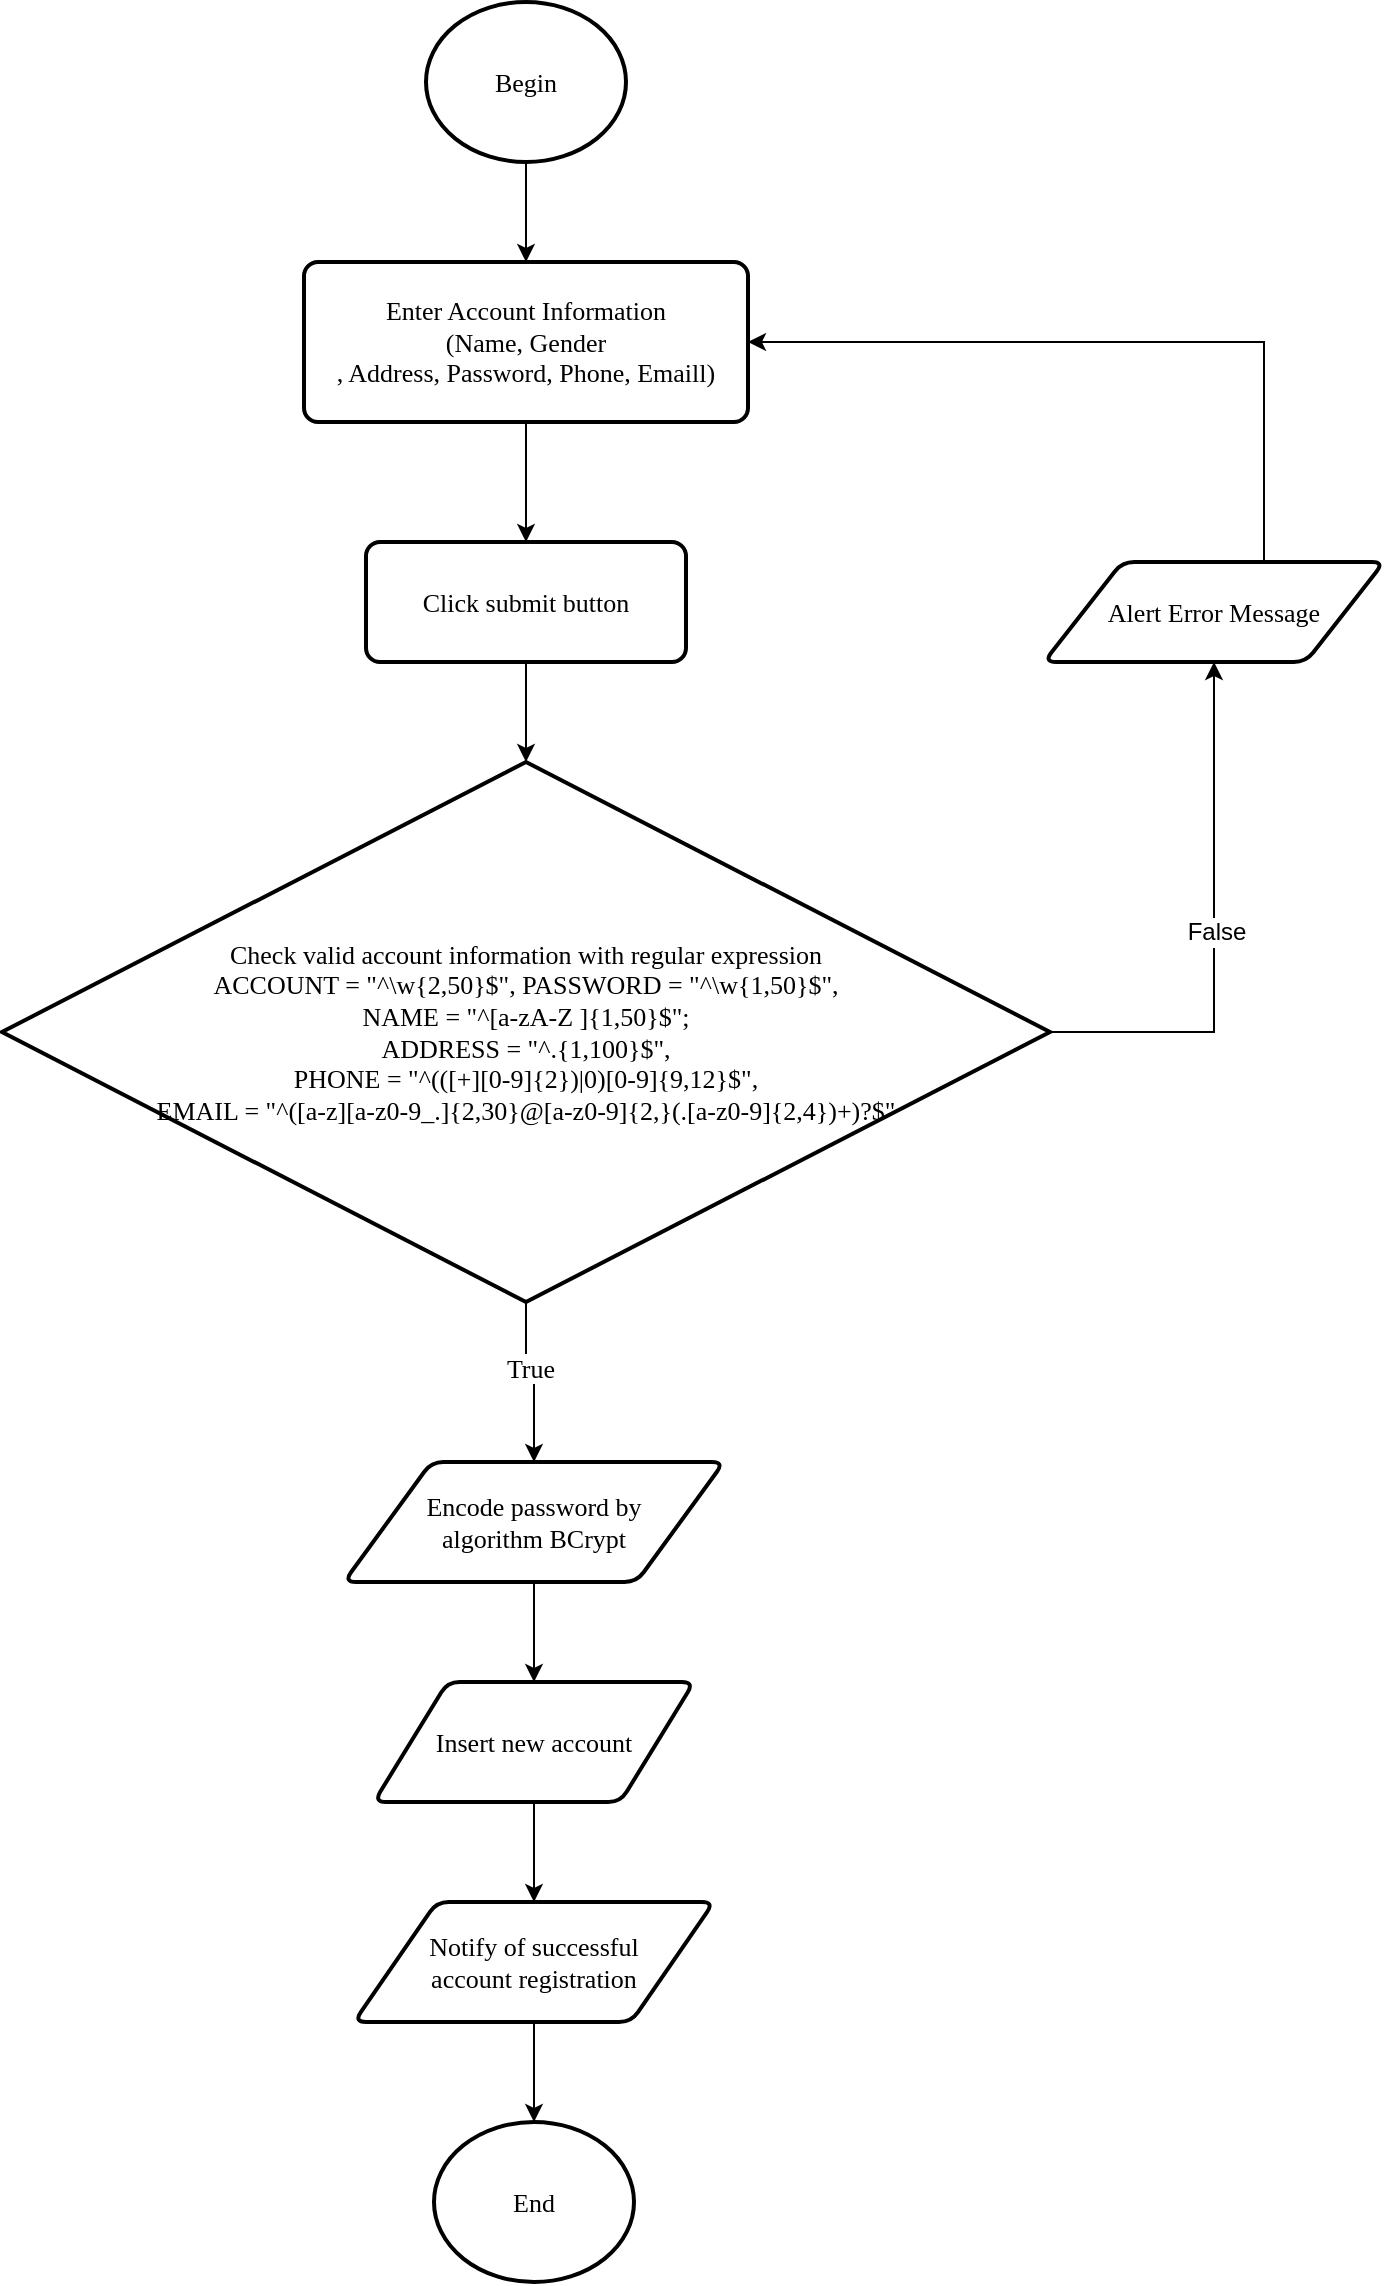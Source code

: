 <mxfile version="12.1.7" type="device" pages="12"><diagram id="qAYIfBSNGE3-1v-FMNPJ" name="Register"><mxGraphModel dx="1010" dy="579" grid="1" gridSize="10" guides="1" tooltips="1" connect="1" arrows="1" fold="1" page="1" pageScale="1" pageWidth="827" pageHeight="1169" math="0" shadow="0"><root><mxCell id="0"/><mxCell id="1" parent="0"/><mxCell id="QfLq5JIH1170bEc00LL8-3" value="" style="edgeStyle=orthogonalEdgeStyle;rounded=0;orthogonalLoop=1;jettySize=auto;html=1;fontSize=13;fontFamily=Times New Roman;" parent="1" source="QfLq5JIH1170bEc00LL8-1" target="QfLq5JIH1170bEc00LL8-2" edge="1"><mxGeometry relative="1" as="geometry"/></mxCell><mxCell id="QfLq5JIH1170bEc00LL8-1" value="Begin" style="strokeWidth=2;html=1;shape=mxgraph.flowchart.start_2;whiteSpace=wrap;fontSize=13;fontFamily=Times New Roman;" parent="1" vertex="1"><mxGeometry x="331" y="10" width="100" height="80" as="geometry"/></mxCell><mxCell id="xdxZ1SZTKVyczqnCJ4va-5" value="" style="edgeStyle=orthogonalEdgeStyle;rounded=0;orthogonalLoop=1;jettySize=auto;html=1;fontFamily=Times New Roman;fontSize=13;" parent="1" source="QfLq5JIH1170bEc00LL8-2" target="xdxZ1SZTKVyczqnCJ4va-2" edge="1"><mxGeometry relative="1" as="geometry"/></mxCell><mxCell id="QfLq5JIH1170bEc00LL8-2" value="Enter Account Information&lt;br&gt;(Name, Gender&lt;br&gt;, Address, Password, Phone, Emaill)" style="rounded=1;whiteSpace=wrap;html=1;absoluteArcSize=1;arcSize=14;strokeWidth=2;fontSize=13;fontFamily=Times New Roman;" parent="1" vertex="1"><mxGeometry x="270" y="140" width="222" height="80" as="geometry"/></mxCell><mxCell id="QfLq5JIH1170bEc00LL8-12" value="" style="edgeStyle=orthogonalEdgeStyle;rounded=0;orthogonalLoop=1;jettySize=auto;html=1;fontSize=13;fontFamily=Times New Roman;entryX=0.5;entryY=0;entryDx=0;entryDy=0;" parent="1" source="QfLq5JIH1170bEc00LL8-4" target="CQndQ3nm2w2_d3fFqyJu-3" edge="1"><mxGeometry relative="1" as="geometry"><mxPoint x="381" y="750" as="targetPoint"/></mxGeometry></mxCell><mxCell id="QfLq5JIH1170bEc00LL8-19" value="True" style="text;html=1;resizable=0;points=[];align=center;verticalAlign=middle;labelBackgroundColor=#ffffff;fontSize=13;fontFamily=Times New Roman;" parent="QfLq5JIH1170bEc00LL8-12" vertex="1" connectable="0"><mxGeometry x="-0.21" y="2" relative="1" as="geometry"><mxPoint as="offset"/></mxGeometry></mxCell><mxCell id="CQndQ3nm2w2_d3fFqyJu-1" style="edgeStyle=orthogonalEdgeStyle;rounded=0;orthogonalLoop=1;jettySize=auto;html=1;exitX=1;exitY=0.5;exitDx=0;exitDy=0;exitPerimeter=0;entryX=0.5;entryY=1;entryDx=0;entryDy=0;" parent="1" source="QfLq5JIH1170bEc00LL8-4" target="QfLq5JIH1170bEc00LL8-6" edge="1"><mxGeometry relative="1" as="geometry"/></mxCell><mxCell id="CQndQ3nm2w2_d3fFqyJu-2" value="False" style="text;html=1;resizable=0;points=[];align=center;verticalAlign=middle;labelBackgroundColor=#ffffff;" parent="CQndQ3nm2w2_d3fFqyJu-1" vertex="1" connectable="0"><mxGeometry x="-0.01" y="-1" relative="1" as="geometry"><mxPoint as="offset"/></mxGeometry></mxCell><mxCell id="QfLq5JIH1170bEc00LL8-4" value="Check valid account information with&amp;nbsp;regular expression&lt;br&gt;ACCOUNT = &quot;^\\w{2,50}$&quot;, PASSWORD = &quot;^\\w{1,50}$&quot;,&lt;br&gt;&lt;span&gt;NAME = &quot;^[a-zA-Z ]{1,50}$&quot;;&lt;br&gt;ADDRESS = &quot;^.{1,100}$&quot;,&lt;br&gt;PHONE = &quot;^(([+][0-9]{2})|0)[0-9]{9,12}$&quot;,&lt;br&gt;EMAIL = &quot;^([a-z][a-z0-9_.]{2,30}@[a-z0-9]{2,}(.[a-z0-9]{2,4})+)?$&quot;&lt;br&gt;&lt;/span&gt;" style="strokeWidth=2;html=1;shape=mxgraph.flowchart.decision;whiteSpace=wrap;fontSize=13;fontFamily=Times New Roman;" parent="1" vertex="1"><mxGeometry x="119" y="390" width="524" height="270" as="geometry"/></mxCell><mxCell id="QfLq5JIH1170bEc00LL8-10" style="edgeStyle=orthogonalEdgeStyle;rounded=0;orthogonalLoop=1;jettySize=auto;html=1;fontSize=13;fontFamily=Times New Roman;" parent="1" source="QfLq5JIH1170bEc00LL8-6" target="QfLq5JIH1170bEc00LL8-2" edge="1"><mxGeometry relative="1" as="geometry"><Array as="points"><mxPoint x="750" y="180"/></Array></mxGeometry></mxCell><mxCell id="QfLq5JIH1170bEc00LL8-6" value="Alert Error Message" style="shape=parallelogram;html=1;strokeWidth=2;perimeter=parallelogramPerimeter;whiteSpace=wrap;rounded=1;arcSize=12;size=0.23;fontSize=13;fontFamily=Times New Roman;" parent="1" vertex="1"><mxGeometry x="640" y="290" width="170" height="50" as="geometry"/></mxCell><mxCell id="QfLq5JIH1170bEc00LL8-14" value="" style="edgeStyle=orthogonalEdgeStyle;rounded=0;orthogonalLoop=1;jettySize=auto;html=1;fontSize=13;fontFamily=Times New Roman;" parent="1" source="QfLq5JIH1170bEc00LL8-11" target="QfLq5JIH1170bEc00LL8-13" edge="1"><mxGeometry relative="1" as="geometry"/></mxCell><mxCell id="QfLq5JIH1170bEc00LL8-11" value="Insert new account" style="shape=parallelogram;html=1;strokeWidth=2;perimeter=parallelogramPerimeter;whiteSpace=wrap;rounded=1;arcSize=12;size=0.23;fontSize=13;fontFamily=Times New Roman;" parent="1" vertex="1"><mxGeometry x="305" y="850" width="160" height="60" as="geometry"/></mxCell><mxCell id="QfLq5JIH1170bEc00LL8-17" value="" style="edgeStyle=orthogonalEdgeStyle;rounded=0;orthogonalLoop=1;jettySize=auto;html=1;fontSize=13;fontFamily=Times New Roman;" parent="1" source="QfLq5JIH1170bEc00LL8-13" target="QfLq5JIH1170bEc00LL8-16" edge="1"><mxGeometry relative="1" as="geometry"/></mxCell><mxCell id="QfLq5JIH1170bEc00LL8-13" value="Notify of successful &lt;br style=&quot;font-size: 13px&quot;&gt;account registration" style="shape=parallelogram;html=1;strokeWidth=2;perimeter=parallelogramPerimeter;whiteSpace=wrap;rounded=1;arcSize=12;size=0.23;fontSize=13;fontFamily=Times New Roman;" parent="1" vertex="1"><mxGeometry x="295" y="960" width="180" height="60" as="geometry"/></mxCell><mxCell id="QfLq5JIH1170bEc00LL8-16" value="End" style="strokeWidth=2;html=1;shape=mxgraph.flowchart.start_2;whiteSpace=wrap;fontSize=13;fontFamily=Times New Roman;" parent="1" vertex="1"><mxGeometry x="335" y="1070" width="100" height="80" as="geometry"/></mxCell><mxCell id="xdxZ1SZTKVyczqnCJ4va-6" value="" style="edgeStyle=orthogonalEdgeStyle;rounded=0;orthogonalLoop=1;jettySize=auto;html=1;fontFamily=Times New Roman;fontSize=13;" parent="1" source="xdxZ1SZTKVyczqnCJ4va-2" target="QfLq5JIH1170bEc00LL8-4" edge="1"><mxGeometry relative="1" as="geometry"/></mxCell><mxCell id="xdxZ1SZTKVyczqnCJ4va-2" value="Click submit button" style="rounded=1;whiteSpace=wrap;html=1;absoluteArcSize=1;arcSize=14;strokeWidth=2;fontSize=13;fontFamily=Times New Roman;" parent="1" vertex="1"><mxGeometry x="301" y="280" width="160" height="60" as="geometry"/></mxCell><mxCell id="CQndQ3nm2w2_d3fFqyJu-4" style="edgeStyle=orthogonalEdgeStyle;rounded=0;orthogonalLoop=1;jettySize=auto;html=1;" parent="1" source="CQndQ3nm2w2_d3fFqyJu-3" target="QfLq5JIH1170bEc00LL8-11" edge="1"><mxGeometry relative="1" as="geometry"/></mxCell><mxCell id="CQndQ3nm2w2_d3fFqyJu-3" value="&lt;font face=&quot;Times New Roman&quot; style=&quot;font-size: 13px&quot;&gt;Encode password by &lt;br&gt;algorithm BCrypt&lt;/font&gt;" style="shape=parallelogram;html=1;strokeWidth=2;perimeter=parallelogramPerimeter;whiteSpace=wrap;rounded=1;arcSize=12;size=0.23;" parent="1" vertex="1"><mxGeometry x="290" y="740" width="190" height="60" as="geometry"/></mxCell></root></mxGraphModel></diagram><diagram id="dOicj08ZgXW1L_l65l80" name="Login"><mxGraphModel dx="1072" dy="809" grid="1" gridSize="10" guides="1" tooltips="1" connect="1" arrows="1" fold="1" page="1" pageScale="1" pageWidth="827" pageHeight="1169" math="0" shadow="0"><root><mxCell id="olrGvQNKlWoO9FFKsuGF-0"/><mxCell id="olrGvQNKlWoO9FFKsuGF-1" parent="olrGvQNKlWoO9FFKsuGF-0"/><mxCell id="fIP3zCQY0uuPvLYUM3QQ-1" value="" style="edgeStyle=orthogonalEdgeStyle;rounded=0;orthogonalLoop=1;jettySize=auto;html=1;fontFamily=Times New Roman;fontSize=13;" parent="olrGvQNKlWoO9FFKsuGF-1" source="olrGvQNKlWoO9FFKsuGF-2" target="fIP3zCQY0uuPvLYUM3QQ-0" edge="1"><mxGeometry relative="1" as="geometry"/></mxCell><mxCell id="olrGvQNKlWoO9FFKsuGF-2" value="Begin" style="strokeWidth=2;html=1;shape=mxgraph.flowchart.start_2;whiteSpace=wrap;fontFamily=Times New Roman;fontSize=13;" parent="olrGvQNKlWoO9FFKsuGF-1" vertex="1"><mxGeometry x="340" y="40" width="90" height="80" as="geometry"/></mxCell><mxCell id="2qx9l_gqCXDzckayDNUZ-1" value="" style="edgeStyle=orthogonalEdgeStyle;rounded=0;orthogonalLoop=1;jettySize=auto;html=1;fontFamily=Times New Roman;fontSize=13;" parent="olrGvQNKlWoO9FFKsuGF-1" source="fIP3zCQY0uuPvLYUM3QQ-0" target="2qx9l_gqCXDzckayDNUZ-0" edge="1"><mxGeometry relative="1" as="geometry"/></mxCell><mxCell id="fIP3zCQY0uuPvLYUM3QQ-0" value="Enter account and password" style="rounded=1;whiteSpace=wrap;html=1;absoluteArcSize=1;arcSize=14;strokeWidth=2;fontFamily=Times New Roman;fontSize=13;" parent="olrGvQNKlWoO9FFKsuGF-1" vertex="1"><mxGeometry x="305" y="170" width="160" height="50" as="geometry"/></mxCell><mxCell id="2qx9l_gqCXDzckayDNUZ-3" value="" style="edgeStyle=orthogonalEdgeStyle;rounded=0;orthogonalLoop=1;jettySize=auto;html=1;fontFamily=Times New Roman;fontSize=13;" parent="olrGvQNKlWoO9FFKsuGF-1" source="2qx9l_gqCXDzckayDNUZ-0" target="2qx9l_gqCXDzckayDNUZ-2" edge="1"><mxGeometry relative="1" as="geometry"/></mxCell><mxCell id="2qx9l_gqCXDzckayDNUZ-0" value="Click submit button" style="rounded=1;whiteSpace=wrap;html=1;absoluteArcSize=1;arcSize=14;strokeWidth=2;fontFamily=Times New Roman;fontSize=13;" parent="olrGvQNKlWoO9FFKsuGF-1" vertex="1"><mxGeometry x="305" y="260" width="160" height="50" as="geometry"/></mxCell><mxCell id="2qx9l_gqCXDzckayDNUZ-8" style="edgeStyle=orthogonalEdgeStyle;rounded=0;orthogonalLoop=1;jettySize=auto;html=1;fontFamily=Times New Roman;fontSize=13;entryX=0.5;entryY=1;entryDx=0;entryDy=0;" parent="olrGvQNKlWoO9FFKsuGF-1" source="2qx9l_gqCXDzckayDNUZ-2" target="2qx9l_gqCXDzckayDNUZ-4" edge="1"><mxGeometry relative="1" as="geometry"><mxPoint x="660" y="380" as="targetPoint"/></mxGeometry></mxCell><mxCell id="GLNHNZMTi1sULv3AOjwS-0" value="False" style="text;html=1;resizable=0;points=[];align=center;verticalAlign=middle;labelBackgroundColor=#ffffff;fontFamily=Times New Roman;fontSize=13;" parent="2qx9l_gqCXDzckayDNUZ-8" vertex="1" connectable="0"><mxGeometry x="-0.372" y="-2" relative="1" as="geometry"><mxPoint x="1" as="offset"/></mxGeometry></mxCell><mxCell id="GLNHNZMTi1sULv3AOjwS-3" value="" style="edgeStyle=orthogonalEdgeStyle;rounded=0;orthogonalLoop=1;jettySize=auto;html=1;fontFamily=Times New Roman;fontSize=13;" parent="olrGvQNKlWoO9FFKsuGF-1" source="2qx9l_gqCXDzckayDNUZ-2" target="GLNHNZMTi1sULv3AOjwS-2" edge="1"><mxGeometry relative="1" as="geometry"/></mxCell><mxCell id="GLNHNZMTi1sULv3AOjwS-11" value="True" style="text;html=1;resizable=0;points=[];align=center;verticalAlign=middle;labelBackgroundColor=#ffffff;fontFamily=Times New Roman;fontSize=13;" parent="GLNHNZMTi1sULv3AOjwS-3" vertex="1" connectable="0"><mxGeometry x="-0.377" y="1" relative="1" as="geometry"><mxPoint as="offset"/></mxGeometry></mxCell><mxCell id="2qx9l_gqCXDzckayDNUZ-2" value="Check valid account with&amp;nbsp;regular expression&lt;br&gt;ACCOUNT = &quot;^\\w{2,50}$&quot;,&lt;br&gt;PASSWORD = &quot;^\\w{1,50}$&quot;" style="strokeWidth=2;html=1;shape=mxgraph.flowchart.decision;whiteSpace=wrap;fontFamily=Times New Roman;fontSize=13;" parent="olrGvQNKlWoO9FFKsuGF-1" vertex="1"><mxGeometry x="241" y="370" width="288" height="260" as="geometry"/></mxCell><mxCell id="GLNHNZMTi1sULv3AOjwS-4" value="" style="edgeStyle=orthogonalEdgeStyle;rounded=0;orthogonalLoop=1;jettySize=auto;html=1;fontFamily=Times New Roman;fontSize=13;" parent="olrGvQNKlWoO9FFKsuGF-1" source="GLNHNZMTi1sULv3AOjwS-2" target="2qx9l_gqCXDzckayDNUZ-10" edge="1"><mxGeometry relative="1" as="geometry"/></mxCell><mxCell id="GLNHNZMTi1sULv3AOjwS-12" value="True" style="text;html=1;resizable=0;points=[];align=center;verticalAlign=middle;labelBackgroundColor=#ffffff;fontFamily=Times New Roman;fontSize=13;" parent="GLNHNZMTi1sULv3AOjwS-4" vertex="1" connectable="0"><mxGeometry x="0.236" y="-1" relative="1" as="geometry"><mxPoint x="1" as="offset"/></mxGeometry></mxCell><mxCell id="GLNHNZMTi1sULv3AOjwS-6" style="edgeStyle=orthogonalEdgeStyle;rounded=0;orthogonalLoop=1;jettySize=auto;html=1;fontFamily=Times New Roman;fontSize=13;" parent="olrGvQNKlWoO9FFKsuGF-1" source="GLNHNZMTi1sULv3AOjwS-2" target="GLNHNZMTi1sULv3AOjwS-5" edge="1"><mxGeometry relative="1" as="geometry"/></mxCell><mxCell id="GLNHNZMTi1sULv3AOjwS-8" value="Flase" style="text;html=1;resizable=0;points=[];align=center;verticalAlign=middle;labelBackgroundColor=#ffffff;fontFamily=Times New Roman;fontSize=13;" parent="GLNHNZMTi1sULv3AOjwS-6" vertex="1" connectable="0"><mxGeometry x="-0.224" relative="1" as="geometry"><mxPoint x="1" as="offset"/></mxGeometry></mxCell><mxCell id="GLNHNZMTi1sULv3AOjwS-2" value="Account exist or not?" style="strokeWidth=2;html=1;shape=mxgraph.flowchart.decision;whiteSpace=wrap;fontFamily=Times New Roman;fontSize=13;" parent="olrGvQNKlWoO9FFKsuGF-1" vertex="1"><mxGeometry x="303" y="690" width="165" height="80" as="geometry"/></mxCell><mxCell id="2qx9l_gqCXDzckayDNUZ-14" style="edgeStyle=orthogonalEdgeStyle;rounded=0;orthogonalLoop=1;jettySize=auto;html=1;entryX=0.5;entryY=0;entryDx=0;entryDy=0;fontFamily=Times New Roman;fontSize=13;" parent="olrGvQNKlWoO9FFKsuGF-1" source="2qx9l_gqCXDzckayDNUZ-10" target="2qx9l_gqCXDzckayDNUZ-13" edge="1"><mxGeometry relative="1" as="geometry"/></mxCell><mxCell id="2qx9l_gqCXDzckayDNUZ-15" value="Manager Roll" style="text;html=1;resizable=0;points=[];align=center;verticalAlign=middle;labelBackgroundColor=#ffffff;fontSize=13;fontFamily=Times New Roman;" parent="2qx9l_gqCXDzckayDNUZ-14" vertex="1" connectable="0"><mxGeometry x="0.239" y="-3" relative="1" as="geometry"><mxPoint x="48" y="3" as="offset"/></mxGeometry></mxCell><mxCell id="2qx9l_gqCXDzckayDNUZ-18" value="" style="edgeStyle=orthogonalEdgeStyle;rounded=0;orthogonalLoop=1;jettySize=auto;html=1;fontFamily=Times New Roman;fontSize=13;entryX=0;entryY=0.5;entryDx=0;entryDy=0;" parent="olrGvQNKlWoO9FFKsuGF-1" source="2qx9l_gqCXDzckayDNUZ-10" target="2qx9l_gqCXDzckayDNUZ-16" edge="1"><mxGeometry relative="1" as="geometry"><mxPoint x="547.5" y="835" as="targetPoint"/></mxGeometry></mxCell><mxCell id="2qx9l_gqCXDzckayDNUZ-19" value="Employee Roll" style="text;html=1;resizable=0;points=[];align=center;verticalAlign=middle;labelBackgroundColor=#ffffff;fontSize=13;fontFamily=Times New Roman;" parent="2qx9l_gqCXDzckayDNUZ-18" vertex="1" connectable="0"><mxGeometry x="-0.333" relative="1" as="geometry"><mxPoint x="19.5" as="offset"/></mxGeometry></mxCell><mxCell id="2qx9l_gqCXDzckayDNUZ-10" value="Check Roll Account" style="strokeWidth=2;html=1;shape=mxgraph.flowchart.decision;whiteSpace=wrap;fontFamily=Times New Roman;fontSize=13;" parent="olrGvQNKlWoO9FFKsuGF-1" vertex="1"><mxGeometry x="303" y="850" width="165" height="110" as="geometry"/></mxCell><mxCell id="2qx9l_gqCXDzckayDNUZ-7" style="edgeStyle=orthogonalEdgeStyle;rounded=0;orthogonalLoop=1;jettySize=auto;html=1;fontFamily=Times New Roman;fontSize=13;exitX=0;exitY=0.5;exitDx=0;exitDy=0;entryX=1;entryY=0.5;entryDx=0;entryDy=0;" parent="olrGvQNKlWoO9FFKsuGF-1" source="2qx9l_gqCXDzckayDNUZ-4" target="fIP3zCQY0uuPvLYUM3QQ-0" edge="1"><mxGeometry relative="1" as="geometry"><mxPoint x="530" y="140" as="targetPoint"/></mxGeometry></mxCell><mxCell id="2qx9l_gqCXDzckayDNUZ-4" value="Alert Error Message" style="shape=parallelogram;html=1;strokeWidth=2;perimeter=parallelogramPerimeter;whiteSpace=wrap;rounded=1;arcSize=12;size=0.23;fontFamily=Times New Roman;fontSize=13;" parent="olrGvQNKlWoO9FFKsuGF-1" vertex="1"><mxGeometry x="570" y="167.5" width="170" height="55" as="geometry"/></mxCell><mxCell id="2qx9l_gqCXDzckayDNUZ-25" style="edgeStyle=orthogonalEdgeStyle;rounded=0;orthogonalLoop=1;jettySize=auto;html=1;entryX=0;entryY=0.5;entryDx=0;entryDy=0;entryPerimeter=0;fontFamily=Times New Roman;fontSize=13;" parent="olrGvQNKlWoO9FFKsuGF-1" source="2qx9l_gqCXDzckayDNUZ-13" target="2qx9l_gqCXDzckayDNUZ-22" edge="1"><mxGeometry relative="1" as="geometry"><Array as="points"><mxPoint x="126" y="1070"/></Array></mxGeometry></mxCell><mxCell id="2qx9l_gqCXDzckayDNUZ-13" value="Call Manage&lt;br&gt;form&lt;br style=&quot;font-size: 13px&quot;&gt;for Manager" style="shape=parallelogram;html=1;strokeWidth=2;perimeter=parallelogramPerimeter;whiteSpace=wrap;rounded=1;arcSize=12;size=0.23;fontFamily=Times New Roman;fontSize=13;" parent="olrGvQNKlWoO9FFKsuGF-1" vertex="1"><mxGeometry x="50" y="960" width="150" height="70" as="geometry"/></mxCell><mxCell id="2qx9l_gqCXDzckayDNUZ-21" value="" style="edgeStyle=orthogonalEdgeStyle;rounded=0;orthogonalLoop=1;jettySize=auto;html=1;fontFamily=Times New Roman;fontSize=13;" parent="olrGvQNKlWoO9FFKsuGF-1" source="2qx9l_gqCXDzckayDNUZ-16" target="2qx9l_gqCXDzckayDNUZ-20" edge="1"><mxGeometry relative="1" as="geometry"/></mxCell><mxCell id="2qx9l_gqCXDzckayDNUZ-16" value="Call&amp;nbsp;Employee&lt;br&gt;form" style="shape=parallelogram;html=1;strokeWidth=2;perimeter=parallelogramPerimeter;whiteSpace=wrap;rounded=1;arcSize=12;size=0.23;fontFamily=Times New Roman;fontSize=13;" parent="olrGvQNKlWoO9FFKsuGF-1" vertex="1"><mxGeometry x="620" y="870" width="150" height="70" as="geometry"/></mxCell><mxCell id="2qx9l_gqCXDzckayDNUZ-23" style="edgeStyle=orthogonalEdgeStyle;rounded=0;orthogonalLoop=1;jettySize=auto;html=1;entryX=1;entryY=0.5;entryDx=0;entryDy=0;entryPerimeter=0;fontFamily=Times New Roman;fontSize=13;" parent="olrGvQNKlWoO9FFKsuGF-1" source="2qx9l_gqCXDzckayDNUZ-20" target="2qx9l_gqCXDzckayDNUZ-22" edge="1"><mxGeometry relative="1" as="geometry"><Array as="points"><mxPoint x="695" y="1070"/></Array></mxGeometry></mxCell><mxCell id="2qx9l_gqCXDzckayDNUZ-20" value="Call Welcome&lt;br&gt;Customer form" style="shape=parallelogram;html=1;strokeWidth=2;perimeter=parallelogramPerimeter;whiteSpace=wrap;rounded=1;arcSize=12;size=0.23;fontFamily=Times New Roman;fontSize=13;" parent="olrGvQNKlWoO9FFKsuGF-1" vertex="1"><mxGeometry x="620" y="1020" width="150" height="70" as="geometry"/></mxCell><mxCell id="2qx9l_gqCXDzckayDNUZ-22" value="End" style="strokeWidth=2;html=1;shape=mxgraph.flowchart.start_2;whiteSpace=wrap;fontFamily=Times New Roman;fontSize=13;" parent="olrGvQNKlWoO9FFKsuGF-1" vertex="1"><mxGeometry x="337.5" y="1030" width="95" height="80" as="geometry"/></mxCell><mxCell id="GLNHNZMTi1sULv3AOjwS-7" style="edgeStyle=orthogonalEdgeStyle;rounded=0;orthogonalLoop=1;jettySize=auto;html=1;exitX=0.5;exitY=0;exitDx=0;exitDy=0;entryX=0;entryY=0.5;entryDx=0;entryDy=0;fontFamily=Times New Roman;fontSize=13;" parent="olrGvQNKlWoO9FFKsuGF-1" source="GLNHNZMTi1sULv3AOjwS-5" target="fIP3zCQY0uuPvLYUM3QQ-0" edge="1"><mxGeometry relative="1" as="geometry"/></mxCell><mxCell id="GLNHNZMTi1sULv3AOjwS-5" value="Alert Error Message" style="shape=parallelogram;html=1;strokeWidth=2;perimeter=parallelogramPerimeter;whiteSpace=wrap;rounded=1;arcSize=12;size=0.23;fontFamily=Times New Roman;fontSize=13;" parent="olrGvQNKlWoO9FFKsuGF-1" vertex="1"><mxGeometry x="40" y="407.5" width="170" height="55" as="geometry"/></mxCell></root></mxGraphModel></diagram><diagram id="9Xc1CykKC8jhpxZEskXo" name="Order"><mxGraphModel dx="1072" dy="809" grid="1" gridSize="10" guides="1" tooltips="1" connect="1" arrows="1" fold="1" page="1" pageScale="1" pageWidth="827" pageHeight="1169" math="0" shadow="0"><root><mxCell id="BlYnR-KtiG88ll2GvBQG-0"/><mxCell id="BlYnR-KtiG88ll2GvBQG-1" parent="BlYnR-KtiG88ll2GvBQG-0"/><mxCell id="BlYnR-KtiG88ll2GvBQG-4" value="" style="edgeStyle=orthogonalEdgeStyle;rounded=0;orthogonalLoop=1;jettySize=auto;html=1;fontFamily=Times New Roman;fontSize=13;" parent="BlYnR-KtiG88ll2GvBQG-1" source="BlYnR-KtiG88ll2GvBQG-2" target="BlYnR-KtiG88ll2GvBQG-3" edge="1"><mxGeometry relative="1" as="geometry"/></mxCell><mxCell id="BlYnR-KtiG88ll2GvBQG-2" value="Begin" style="strokeWidth=2;html=1;shape=mxgraph.flowchart.start_2;whiteSpace=wrap;fontFamily=Times New Roman;fontSize=13;" parent="BlYnR-KtiG88ll2GvBQG-1" vertex="1"><mxGeometry x="368" y="39" width="90" height="80" as="geometry"/></mxCell><mxCell id="BlYnR-KtiG88ll2GvBQG-6" value="" style="edgeStyle=orthogonalEdgeStyle;rounded=0;orthogonalLoop=1;jettySize=auto;html=1;fontFamily=Times New Roman;fontSize=13;" parent="BlYnR-KtiG88ll2GvBQG-1" source="BlYnR-KtiG88ll2GvBQG-3" target="BlYnR-KtiG88ll2GvBQG-5" edge="1"><mxGeometry relative="1" as="geometry"/></mxCell><mxCell id="BlYnR-KtiG88ll2GvBQG-3" value="Load Category List " style="shape=parallelogram;html=1;strokeWidth=2;perimeter=parallelogramPerimeter;whiteSpace=wrap;rounded=1;arcSize=12;size=0.23;fontFamily=Times New Roman;fontSize=13;" parent="BlYnR-KtiG88ll2GvBQG-1" vertex="1"><mxGeometry x="320.5" y="159" width="185" height="50" as="geometry"/></mxCell><mxCell id="BlYnR-KtiG88ll2GvBQG-8" value="" style="edgeStyle=orthogonalEdgeStyle;rounded=0;orthogonalLoop=1;jettySize=auto;html=1;fontFamily=Times New Roman;fontSize=13;" parent="BlYnR-KtiG88ll2GvBQG-1" source="BlYnR-KtiG88ll2GvBQG-5" target="BlYnR-KtiG88ll2GvBQG-7" edge="1"><mxGeometry relative="1" as="geometry"/></mxCell><mxCell id="BlYnR-KtiG88ll2GvBQG-5" value="&amp;nbsp;Choose Category" style="rounded=1;whiteSpace=wrap;html=1;absoluteArcSize=1;arcSize=14;strokeWidth=2;fontFamily=Times New Roman;fontSize=13;" parent="BlYnR-KtiG88ll2GvBQG-1" vertex="1"><mxGeometry x="328" y="259" width="170" height="50" as="geometry"/></mxCell><mxCell id="W_2VpEOO2FPusgyMWCy8-5" value="" style="edgeStyle=orthogonalEdgeStyle;rounded=0;orthogonalLoop=1;jettySize=auto;html=1;fontFamily=Times New Roman;fontSize=13;" parent="BlYnR-KtiG88ll2GvBQG-1" source="BlYnR-KtiG88ll2GvBQG-7" target="W_2VpEOO2FPusgyMWCy8-1" edge="1"><mxGeometry relative="1" as="geometry"/></mxCell><mxCell id="BlYnR-KtiG88ll2GvBQG-7" value="Display the food líst &lt;br style=&quot;font-size: 13px;&quot;&gt;to the selected categiry" style="shape=parallelogram;html=1;strokeWidth=2;perimeter=parallelogramPerimeter;whiteSpace=wrap;rounded=1;arcSize=12;size=0.23;fontFamily=Times New Roman;fontSize=13;" parent="BlYnR-KtiG88ll2GvBQG-1" vertex="1"><mxGeometry x="303" y="359" width="220" height="60" as="geometry"/></mxCell><mxCell id="BlYnR-KtiG88ll2GvBQG-9" value="End" style="strokeWidth=2;html=1;shape=mxgraph.flowchart.start_2;whiteSpace=wrap;fontFamily=Times New Roman;fontSize=13;" parent="BlYnR-KtiG88ll2GvBQG-1" vertex="1"><mxGeometry x="368" y="950" width="90" height="70" as="geometry"/></mxCell><mxCell id="crTdd6yWZ1K7KB8vFEDz-12" value="" style="edgeStyle=orthogonalEdgeStyle;rounded=0;orthogonalLoop=1;jettySize=auto;html=1;fontFamily=Times New Roman;fontSize=13;" parent="BlYnR-KtiG88ll2GvBQG-1" source="W_2VpEOO2FPusgyMWCy8-1" target="crTdd6yWZ1K7KB8vFEDz-3" edge="1"><mxGeometry relative="1" as="geometry"/></mxCell><mxCell id="W_2VpEOO2FPusgyMWCy8-1" value="Choose food according to the list" style="rounded=1;whiteSpace=wrap;html=1;absoluteArcSize=1;arcSize=14;strokeWidth=2;fontFamily=Times New Roman;fontSize=13;" parent="BlYnR-KtiG88ll2GvBQG-1" vertex="1"><mxGeometry x="339" y="489" width="150" height="50" as="geometry"/></mxCell><mxCell id="crTdd6yWZ1K7KB8vFEDz-13" value="" style="edgeStyle=orthogonalEdgeStyle;rounded=0;orthogonalLoop=1;jettySize=auto;html=1;fontFamily=Times New Roman;fontSize=13;" parent="BlYnR-KtiG88ll2GvBQG-1" source="crTdd6yWZ1K7KB8vFEDz-1" target="crTdd6yWZ1K7KB8vFEDz-11" edge="1"><mxGeometry relative="1" as="geometry"/></mxCell><mxCell id="crTdd6yWZ1K7KB8vFEDz-1" value="Choos Table&amp;nbsp;" style="rounded=1;whiteSpace=wrap;html=1;absoluteArcSize=1;arcSize=14;strokeWidth=2;fontFamily=Times New Roman;fontSize=13;" parent="BlYnR-KtiG88ll2GvBQG-1" vertex="1"><mxGeometry x="338.5" y="699" width="150" height="60" as="geometry"/></mxCell><mxCell id="crTdd6yWZ1K7KB8vFEDz-2" value="" style="edgeStyle=orthogonalEdgeStyle;rounded=0;orthogonalLoop=1;jettySize=auto;html=1;fontFamily=Times New Roman;fontSize=13;" parent="BlYnR-KtiG88ll2GvBQG-1" source="crTdd6yWZ1K7KB8vFEDz-3" target="crTdd6yWZ1K7KB8vFEDz-1" edge="1"><mxGeometry relative="1" as="geometry"/></mxCell><mxCell id="crTdd6yWZ1K7KB8vFEDz-3" value="&lt;span style=&quot;white-space: normal; font-size: 13px;&quot;&gt;Load Table&amp;nbsp; List&amp;nbsp;&lt;/span&gt;" style="shape=parallelogram;html=1;strokeWidth=2;perimeter=parallelogramPerimeter;whiteSpace=wrap;rounded=1;arcSize=12;size=0.23;fontFamily=Times New Roman;fontSize=13;" parent="BlYnR-KtiG88ll2GvBQG-1" vertex="1"><mxGeometry x="338.5" y="591.5" width="150" height="55" as="geometry"/></mxCell><mxCell id="crTdd6yWZ1K7KB8vFEDz-4" style="edgeStyle=orthogonalEdgeStyle;rounded=0;orthogonalLoop=1;jettySize=auto;html=1;entryX=0.5;entryY=1;entryDx=0;entryDy=0;fontFamily=Times New Roman;fontSize=13;" parent="BlYnR-KtiG88ll2GvBQG-1" edge="1"><mxGeometry relative="1" as="geometry"><mxPoint x="347" y="860.333" as="sourcePoint"/></mxGeometry></mxCell><mxCell id="VEssXHhuQWU2qWs9T1KF-0" style="edgeStyle=orthogonalEdgeStyle;rounded=0;orthogonalLoop=1;jettySize=auto;html=1;entryX=0.5;entryY=0;entryDx=0;entryDy=0;entryPerimeter=0;" edge="1" parent="BlYnR-KtiG88ll2GvBQG-1" source="crTdd6yWZ1K7KB8vFEDz-11" target="BlYnR-KtiG88ll2GvBQG-9"><mxGeometry relative="1" as="geometry"/></mxCell><mxCell id="crTdd6yWZ1K7KB8vFEDz-11" value="Add table into &lt;br style=&quot;font-size: 13px&quot;&gt;Bill Detail, switch to&lt;br&gt;Pay Bill form" style="shape=parallelogram;html=1;strokeWidth=2;perimeter=parallelogramPerimeter;whiteSpace=wrap;rounded=1;arcSize=12;size=0.23;fontFamily=Times New Roman;fontSize=13;" parent="BlYnR-KtiG88ll2GvBQG-1" vertex="1"><mxGeometry x="293.5" y="823" width="239" height="66" as="geometry"/></mxCell><mxCell id="crTdd6yWZ1K7KB8vFEDz-17" value="&amp;nbsp;&amp;nbsp;" style="text;html=1;resizable=0;points=[];autosize=1;align=left;verticalAlign=top;spacingTop=-4;fontFamily=Times New Roman;fontSize=13;" parent="BlYnR-KtiG88ll2GvBQG-1" vertex="1"><mxGeometry x="666" y="836" width="20" height="20" as="geometry"/></mxCell></root></mxGraphModel></diagram><diagram id="_SP1WRVOVIV9UuAAy6vQ" name="Discount Code"><mxGraphModel dx="1010" dy="579" grid="1" gridSize="10" guides="1" tooltips="1" connect="1" arrows="1" fold="1" page="1" pageScale="1" pageWidth="827" pageHeight="1169" math="0" shadow="0"><root><mxCell id="BY-Tus0jEENV5lZYg-qZ-0"/><mxCell id="BY-Tus0jEENV5lZYg-qZ-1" parent="BY-Tus0jEENV5lZYg-qZ-0"/><mxCell id="BY-Tus0jEENV5lZYg-qZ-4" value="" style="edgeStyle=orthogonalEdgeStyle;rounded=0;orthogonalLoop=1;jettySize=auto;html=1;fontFamily=Times New Roman;fontSize=13;" parent="BY-Tus0jEENV5lZYg-qZ-1" source="BY-Tus0jEENV5lZYg-qZ-2" target="BY-Tus0jEENV5lZYg-qZ-3" edge="1"><mxGeometry relative="1" as="geometry"/></mxCell><mxCell id="BY-Tus0jEENV5lZYg-qZ-2" value="Begin" style="strokeWidth=2;html=1;shape=mxgraph.flowchart.start_2;whiteSpace=wrap;fontFamily=Times New Roman;fontSize=13;" parent="BY-Tus0jEENV5lZYg-qZ-1" vertex="1"><mxGeometry x="300" y="10" width="80" height="80" as="geometry"/></mxCell><mxCell id="BY-Tus0jEENV5lZYg-qZ-6" value="" style="edgeStyle=orthogonalEdgeStyle;rounded=0;orthogonalLoop=1;jettySize=auto;html=1;fontFamily=Times New Roman;fontSize=13;" parent="BY-Tus0jEENV5lZYg-qZ-1" source="BY-Tus0jEENV5lZYg-qZ-3" target="BY-Tus0jEENV5lZYg-qZ-5" edge="1"><mxGeometry relative="1" as="geometry"/></mxCell><mxCell id="BY-Tus0jEENV5lZYg-qZ-3" value="Enter discount code" style="rounded=1;whiteSpace=wrap;html=1;absoluteArcSize=1;arcSize=14;strokeWidth=2;fontFamily=Times New Roman;fontSize=13;" parent="BY-Tus0jEENV5lZYg-qZ-1" vertex="1"><mxGeometry x="270" y="130" width="140" height="50" as="geometry"/></mxCell><mxCell id="XUVOTNjKRwwk8WIiTfBW-2" value="" style="edgeStyle=orthogonalEdgeStyle;rounded=0;orthogonalLoop=1;jettySize=auto;html=1;fontFamily=Times New Roman;fontSize=13;" parent="BY-Tus0jEENV5lZYg-qZ-1" source="BY-Tus0jEENV5lZYg-qZ-5" target="XUVOTNjKRwwk8WIiTfBW-0" edge="1"><mxGeometry relative="1" as="geometry"/></mxCell><mxCell id="BY-Tus0jEENV5lZYg-qZ-5" value="Click submit button" style="rounded=1;whiteSpace=wrap;html=1;absoluteArcSize=1;arcSize=14;strokeWidth=2;fontFamily=Times New Roman;fontSize=13;" parent="BY-Tus0jEENV5lZYg-qZ-1" vertex="1"><mxGeometry x="270" y="230" width="140" height="50" as="geometry"/></mxCell><mxCell id="o0CfoKEwz_1xcvohMhzs-1" style="edgeStyle=orthogonalEdgeStyle;rounded=0;orthogonalLoop=1;jettySize=auto;html=1;entryX=0.463;entryY=0.983;entryDx=0;entryDy=0;entryPerimeter=0;fontFamily=Times New Roman;fontSize=13;" parent="BY-Tus0jEENV5lZYg-qZ-1" source="BY-Tus0jEENV5lZYg-qZ-7" target="o0CfoKEwz_1xcvohMhzs-0" edge="1"><mxGeometry relative="1" as="geometry"/></mxCell><mxCell id="o0CfoKEwz_1xcvohMhzs-3" value="False" style="text;html=1;resizable=0;points=[];align=center;verticalAlign=middle;labelBackgroundColor=#ffffff;fontSize=13;fontFamily=Times New Roman;" parent="o0CfoKEwz_1xcvohMhzs-1" vertex="1" connectable="0"><mxGeometry x="-0.456" y="-4" relative="1" as="geometry"><mxPoint x="44" y="-4" as="offset"/></mxGeometry></mxCell><mxCell id="o0CfoKEwz_1xcvohMhzs-5" value="" style="edgeStyle=orthogonalEdgeStyle;rounded=0;orthogonalLoop=1;jettySize=auto;html=1;fontFamily=Times New Roman;fontSize=13;" parent="BY-Tus0jEENV5lZYg-qZ-1" source="BY-Tus0jEENV5lZYg-qZ-7" target="o0CfoKEwz_1xcvohMhzs-4" edge="1"><mxGeometry relative="1" as="geometry"/></mxCell><mxCell id="o0CfoKEwz_1xcvohMhzs-6" value="True" style="text;html=1;resizable=0;points=[];align=center;verticalAlign=middle;labelBackgroundColor=#ffffff;fontSize=13;fontFamily=Times New Roman;" parent="o0CfoKEwz_1xcvohMhzs-5" vertex="1" connectable="0"><mxGeometry x="-0.246" y="2" relative="1" as="geometry"><mxPoint as="offset"/></mxGeometry></mxCell><mxCell id="BY-Tus0jEENV5lZYg-qZ-7" value="Discount code exist or not" style="strokeWidth=2;html=1;shape=mxgraph.flowchart.decision;whiteSpace=wrap;fontFamily=Times New Roman;fontSize=13;" parent="BY-Tus0jEENV5lZYg-qZ-1" vertex="1"><mxGeometry x="228.5" y="553" width="220" height="150" as="geometry"/></mxCell><mxCell id="XUVOTNjKRwwk8WIiTfBW-3" value="" style="edgeStyle=orthogonalEdgeStyle;rounded=0;orthogonalLoop=1;jettySize=auto;html=1;fontFamily=Times New Roman;fontSize=13;" parent="BY-Tus0jEENV5lZYg-qZ-1" source="XUVOTNjKRwwk8WIiTfBW-0" target="BY-Tus0jEENV5lZYg-qZ-7" edge="1"><mxGeometry relative="1" as="geometry"/></mxCell><mxCell id="XUVOTNjKRwwk8WIiTfBW-6" value="True" style="text;html=1;resizable=0;points=[];align=center;verticalAlign=middle;labelBackgroundColor=#ffffff;fontSize=13;fontFamily=Times New Roman;" parent="XUVOTNjKRwwk8WIiTfBW-3" vertex="1" connectable="0"><mxGeometry x="-0.367" y="1" relative="1" as="geometry"><mxPoint as="offset"/></mxGeometry></mxCell><mxCell id="XUVOTNjKRwwk8WIiTfBW-5" style="edgeStyle=orthogonalEdgeStyle;rounded=0;orthogonalLoop=1;jettySize=auto;html=1;entryX=0.5;entryY=1;entryDx=0;entryDy=0;fontFamily=Times New Roman;fontSize=13;" parent="BY-Tus0jEENV5lZYg-qZ-1" source="XUVOTNjKRwwk8WIiTfBW-0" target="XUVOTNjKRwwk8WIiTfBW-4" edge="1"><mxGeometry relative="1" as="geometry"/></mxCell><mxCell id="XUVOTNjKRwwk8WIiTfBW-7" value="False" style="text;html=1;resizable=0;points=[];align=center;verticalAlign=middle;labelBackgroundColor=#ffffff;fontSize=13;fontFamily=Times New Roman;" parent="XUVOTNjKRwwk8WIiTfBW-5" vertex="1" connectable="0"><mxGeometry x="0.102" y="1" relative="1" as="geometry"><mxPoint x="-18" y="1" as="offset"/></mxGeometry></mxCell><mxCell id="XUVOTNjKRwwk8WIiTfBW-0" value="Check valid discount code&lt;br&gt;&amp;nbsp;with&amp;nbsp;regular expression&lt;br&gt;DISCOUNT = &quot;^.{1,50}$&quot;" style="strokeWidth=2;html=1;shape=mxgraph.flowchart.decision;whiteSpace=wrap;fontFamily=Times New Roman;fontSize=13;" parent="BY-Tus0jEENV5lZYg-qZ-1" vertex="1"><mxGeometry x="231.5" y="316" width="217" height="180" as="geometry"/></mxCell><mxCell id="Ez_a5CUACPahhpkPbrz--1" style="edgeStyle=orthogonalEdgeStyle;rounded=0;orthogonalLoop=1;jettySize=auto;html=1;fontFamily=Times New Roman;fontSize=13;" parent="BY-Tus0jEENV5lZYg-qZ-1" source="o0CfoKEwz_1xcvohMhzs-4" target="Ez_a5CUACPahhpkPbrz--0" edge="1"><mxGeometry relative="1" as="geometry"/></mxCell><mxCell id="Ez_a5CUACPahhpkPbrz--3" value="Flase" style="text;html=1;resizable=0;points=[];align=center;verticalAlign=middle;labelBackgroundColor=#ffffff;fontSize=13;fontFamily=Times New Roman;" parent="Ez_a5CUACPahhpkPbrz--1" vertex="1" connectable="0"><mxGeometry x="-0.77" y="-1" relative="1" as="geometry"><mxPoint as="offset"/></mxGeometry></mxCell><mxCell id="Ez_a5CUACPahhpkPbrz--9" value="" style="edgeStyle=orthogonalEdgeStyle;rounded=0;orthogonalLoop=1;jettySize=auto;html=1;fontFamily=Times New Roman;fontSize=13;" parent="BY-Tus0jEENV5lZYg-qZ-1" source="o0CfoKEwz_1xcvohMhzs-4" target="Ez_a5CUACPahhpkPbrz--8" edge="1"><mxGeometry relative="1" as="geometry"/></mxCell><mxCell id="o0CfoKEwz_1xcvohMhzs-4" value="Status of Dicount is Enable" style="strokeWidth=2;html=1;shape=mxgraph.flowchart.decision;whiteSpace=wrap;fontFamily=Times New Roman;fontSize=13;" parent="BY-Tus0jEENV5lZYg-qZ-1" vertex="1"><mxGeometry x="260.5" y="760" width="160" height="150" as="geometry"/></mxCell><mxCell id="o0CfoKEwz_1xcvohMhzs-2" style="edgeStyle=orthogonalEdgeStyle;rounded=0;orthogonalLoop=1;jettySize=auto;html=1;exitX=0.5;exitY=0;exitDx=0;exitDy=0;entryX=1;entryY=0.25;entryDx=0;entryDy=0;fontFamily=Times New Roman;fontSize=13;" parent="BY-Tus0jEENV5lZYg-qZ-1" source="o0CfoKEwz_1xcvohMhzs-0" target="BY-Tus0jEENV5lZYg-qZ-3" edge="1"><mxGeometry relative="1" as="geometry"/></mxCell><mxCell id="o0CfoKEwz_1xcvohMhzs-0" value="Alert Error Message" style="shape=parallelogram;html=1;strokeWidth=2;perimeter=parallelogramPerimeter;whiteSpace=wrap;rounded=1;arcSize=12;size=0.23;fontFamily=Times New Roman;fontSize=13;" parent="BY-Tus0jEENV5lZYg-qZ-1" vertex="1"><mxGeometry x="638" y="306" width="160" height="60" as="geometry"/></mxCell><mxCell id="Ez_a5CUACPahhpkPbrz--2" style="edgeStyle=orthogonalEdgeStyle;rounded=0;orthogonalLoop=1;jettySize=auto;html=1;entryX=0;entryY=0.5;entryDx=0;entryDy=0;fontFamily=Times New Roman;fontSize=13;" parent="BY-Tus0jEENV5lZYg-qZ-1" source="Ez_a5CUACPahhpkPbrz--0" target="BY-Tus0jEENV5lZYg-qZ-3" edge="1"><mxGeometry relative="1" as="geometry"><Array as="points"><mxPoint x="120" y="155"/></Array></mxGeometry></mxCell><mxCell id="Ez_a5CUACPahhpkPbrz--0" value="Discount code &lt;br&gt;invalid value&amp;nbsp;" style="shape=parallelogram;html=1;strokeWidth=2;perimeter=parallelogramPerimeter;whiteSpace=wrap;rounded=1;arcSize=12;size=0.23;fontFamily=Times New Roman;fontSize=13;" parent="BY-Tus0jEENV5lZYg-qZ-1" vertex="1"><mxGeometry x="40" y="220" width="160" height="60" as="geometry"/></mxCell><mxCell id="Ez_a5CUACPahhpkPbrz--6" value="End" style="strokeWidth=2;html=1;shape=mxgraph.flowchart.start_2;whiteSpace=wrap;fontFamily=Times New Roman;fontSize=13;" parent="BY-Tus0jEENV5lZYg-qZ-1" vertex="1"><mxGeometry x="291" y="1070" width="100" height="81" as="geometry"/></mxCell><mxCell id="Ez_a5CUACPahhpkPbrz--10" value="" style="edgeStyle=orthogonalEdgeStyle;rounded=0;orthogonalLoop=1;jettySize=auto;html=1;fontFamily=Times New Roman;fontSize=13;" parent="BY-Tus0jEENV5lZYg-qZ-1" source="Ez_a5CUACPahhpkPbrz--8" target="Ez_a5CUACPahhpkPbrz--6" edge="1"><mxGeometry relative="1" as="geometry"/></mxCell><mxCell id="Ez_a5CUACPahhpkPbrz--8" value="Reduce money according&amp;nbsp;&lt;br&gt;to the value of the Discount Code&lt;br&gt;into Bill Detail with&lt;br&gt;Money = total *(1- value/100%)" style="shape=parallelogram;html=1;strokeWidth=2;perimeter=parallelogramPerimeter;whiteSpace=wrap;rounded=1;arcSize=12;size=0.23;fontFamily=Times New Roman;fontSize=13;" parent="BY-Tus0jEENV5lZYg-qZ-1" vertex="1"><mxGeometry x="182" y="940" width="317" height="82" as="geometry"/></mxCell><mxCell id="tLUeck6040uFhAQlRVRk-0" style="edgeStyle=orthogonalEdgeStyle;rounded=0;orthogonalLoop=1;jettySize=auto;html=1;entryX=1;entryY=0.75;entryDx=0;entryDy=0;exitX=0.5;exitY=0;exitDx=0;exitDy=0;" parent="BY-Tus0jEENV5lZYg-qZ-1" source="XUVOTNjKRwwk8WIiTfBW-4" target="BY-Tus0jEENV5lZYg-qZ-3" edge="1"><mxGeometry relative="1" as="geometry"/></mxCell><mxCell id="XUVOTNjKRwwk8WIiTfBW-4" value="Alert Error Message" style="shape=parallelogram;html=1;strokeWidth=2;perimeter=parallelogramPerimeter;whiteSpace=wrap;rounded=1;arcSize=12;size=0.23;fontFamily=Times New Roman;fontSize=13;" parent="BY-Tus0jEENV5lZYg-qZ-1" vertex="1"><mxGeometry x="449.5" y="308" width="160" height="60" as="geometry"/></mxCell></root></mxGraphModel></diagram><diagram id="kvRW8Y_dXQcxc095z6hK" name="Watch information account"><mxGraphModel dx="1072" dy="809" grid="1" gridSize="10" guides="1" tooltips="1" connect="1" arrows="1" fold="1" page="1" pageScale="1" pageWidth="827" pageHeight="1169" math="0" shadow="0"><root><mxCell id="uycdiIb6DFpBH9hOEfIs-0"/><mxCell id="uycdiIb6DFpBH9hOEfIs-1" parent="uycdiIb6DFpBH9hOEfIs-0"/><mxCell id="uycdiIb6DFpBH9hOEfIs-5" value="" style="edgeStyle=orthogonalEdgeStyle;rounded=0;orthogonalLoop=1;jettySize=auto;html=1;fontFamily=Times New Roman;fontSize=13;" parent="uycdiIb6DFpBH9hOEfIs-1" source="uycdiIb6DFpBH9hOEfIs-2" target="uycdiIb6DFpBH9hOEfIs-4" edge="1"><mxGeometry relative="1" as="geometry"/></mxCell><mxCell id="uycdiIb6DFpBH9hOEfIs-2" value="Begin" style="strokeWidth=2;html=1;shape=mxgraph.flowchart.start_2;whiteSpace=wrap;fontFamily=Times New Roman;fontSize=13;" parent="uycdiIb6DFpBH9hOEfIs-1" vertex="1"><mxGeometry x="370" y="106" width="90" height="80" as="geometry"/></mxCell><mxCell id="oDavPWC9Mdnb0ezI29RE-0" style="edgeStyle=orthogonalEdgeStyle;rounded=0;orthogonalLoop=1;jettySize=auto;html=1;fontFamily=Times New Roman;fontSize=13;entryX=0.5;entryY=0;entryDx=0;entryDy=0;" parent="uycdiIb6DFpBH9hOEfIs-1" source="uycdiIb6DFpBH9hOEfIs-4" target="4QHo6lqNuKErPfN8TxZE-3" edge="1"><mxGeometry relative="1" as="geometry"/></mxCell><mxCell id="oDavPWC9Mdnb0ezI29RE-1" value="Not logged in" style="text;html=1;resizable=0;points=[];align=center;verticalAlign=middle;labelBackgroundColor=#ffffff;fontSize=13;fontFamily=Times New Roman;" parent="oDavPWC9Mdnb0ezI29RE-0" vertex="1" connectable="0"><mxGeometry x="-0.177" y="-3" relative="1" as="geometry"><mxPoint as="offset"/></mxGeometry></mxCell><mxCell id="oDavPWC9Mdnb0ezI29RE-3" style="edgeStyle=orthogonalEdgeStyle;rounded=0;orthogonalLoop=1;jettySize=auto;html=1;entryX=0.5;entryY=0;entryDx=0;entryDy=0;fontFamily=Times New Roman;fontSize=13;" parent="uycdiIb6DFpBH9hOEfIs-1" source="4QHo6lqNuKErPfN8TxZE-0" target="oDavPWC9Mdnb0ezI29RE-2" edge="1"><mxGeometry relative="1" as="geometry"/></mxCell><mxCell id="oDavPWC9Mdnb0ezI29RE-11" style="edgeStyle=orthogonalEdgeStyle;rounded=0;orthogonalLoop=1;jettySize=auto;html=1;entryX=0.5;entryY=0;entryDx=0;entryDy=0;fontFamily=Times New Roman;fontSize=13;" parent="uycdiIb6DFpBH9hOEfIs-1" source="uycdiIb6DFpBH9hOEfIs-4" target="oDavPWC9Mdnb0ezI29RE-5" edge="1"><mxGeometry relative="1" as="geometry"/></mxCell><mxCell id="oDavPWC9Mdnb0ezI29RE-12" value="Have logged" style="text;html=1;resizable=0;points=[];align=center;verticalAlign=middle;labelBackgroundColor=#ffffff;fontSize=13;fontFamily=Times New Roman;" parent="oDavPWC9Mdnb0ezI29RE-11" vertex="1" connectable="0"><mxGeometry y="-22" relative="1" as="geometry"><mxPoint x="19" y="-22" as="offset"/></mxGeometry></mxCell><mxCell id="uycdiIb6DFpBH9hOEfIs-4" value="System has been logged or not?" style="strokeWidth=2;html=1;shape=mxgraph.flowchart.decision;whiteSpace=wrap;fontFamily=Times New Roman;fontSize=13;" parent="uycdiIb6DFpBH9hOEfIs-1" vertex="1"><mxGeometry x="322" y="302" width="185" height="150" as="geometry"/></mxCell><mxCell id="oDavPWC9Mdnb0ezI29RE-10" style="edgeStyle=orthogonalEdgeStyle;rounded=0;orthogonalLoop=1;jettySize=auto;html=1;entryX=1;entryY=0.5;entryDx=0;entryDy=0;fontFamily=Times New Roman;fontSize=13;" parent="uycdiIb6DFpBH9hOEfIs-1" source="uycdiIb6DFpBH9hOEfIs-6" target="oDavPWC9Mdnb0ezI29RE-5" edge="1"><mxGeometry relative="1" as="geometry"><Array as="points"><mxPoint x="677" y="772"/></Array></mxGeometry></mxCell><mxCell id="uycdiIb6DFpBH9hOEfIs-6" value="Call login form&lt;br&gt;for Customer" style="shape=parallelogram;html=1;strokeWidth=2;perimeter=parallelogramPerimeter;whiteSpace=wrap;rounded=1;arcSize=12;size=0.23;fontFamily=Times New Roman;fontSize=13;" parent="uycdiIb6DFpBH9hOEfIs-1" vertex="1"><mxGeometry x="582" y="582" width="190" height="60" as="geometry"/></mxCell><mxCell id="oDavPWC9Mdnb0ezI29RE-8" value="" style="edgeStyle=orthogonalEdgeStyle;rounded=0;orthogonalLoop=1;jettySize=auto;html=1;fontFamily=Times New Roman;fontSize=13;" parent="uycdiIb6DFpBH9hOEfIs-1" source="oDavPWC9Mdnb0ezI29RE-2" target="oDavPWC9Mdnb0ezI29RE-7" edge="1"><mxGeometry relative="1" as="geometry"/></mxCell><mxCell id="oDavPWC9Mdnb0ezI29RE-2" value="Call Register form" style="shape=parallelogram;html=1;strokeWidth=2;perimeter=parallelogramPerimeter;whiteSpace=wrap;rounded=1;arcSize=12;size=0.23;fontFamily=Times New Roman;fontSize=13;" parent="uycdiIb6DFpBH9hOEfIs-1" vertex="1"><mxGeometry x="52" y="522" width="190" height="60" as="geometry"/></mxCell><mxCell id="oDavPWC9Mdnb0ezI29RE-14" value="" style="edgeStyle=orthogonalEdgeStyle;rounded=0;orthogonalLoop=1;jettySize=auto;html=1;fontFamily=Times New Roman;fontSize=13;" parent="uycdiIb6DFpBH9hOEfIs-1" source="oDavPWC9Mdnb0ezI29RE-5" target="oDavPWC9Mdnb0ezI29RE-13" edge="1"><mxGeometry relative="1" as="geometry"/></mxCell><mxCell id="oDavPWC9Mdnb0ezI29RE-5" value="Click Watch information button" style="rounded=1;whiteSpace=wrap;html=1;absoluteArcSize=1;arcSize=14;strokeWidth=2;fontFamily=Times New Roman;fontSize=13;" parent="uycdiIb6DFpBH9hOEfIs-1" vertex="1"><mxGeometry x="339.5" y="742" width="150" height="60" as="geometry"/></mxCell><mxCell id="oDavPWC9Mdnb0ezI29RE-9" style="edgeStyle=orthogonalEdgeStyle;rounded=0;orthogonalLoop=1;jettySize=auto;html=1;entryX=0;entryY=0.5;entryDx=0;entryDy=0;fontFamily=Times New Roman;fontSize=13;" parent="uycdiIb6DFpBH9hOEfIs-1" source="4QHo6lqNuKErPfN8TxZE-5" target="oDavPWC9Mdnb0ezI29RE-5" edge="1"><mxGeometry relative="1" as="geometry"><Array as="points"><mxPoint x="147" y="772"/></Array></mxGeometry></mxCell><mxCell id="4QHo6lqNuKErPfN8TxZE-7" value="" style="edgeStyle=orthogonalEdgeStyle;rounded=0;orthogonalLoop=1;jettySize=auto;html=1;fontFamily=Times New Roman;fontSize=13;" parent="uycdiIb6DFpBH9hOEfIs-1" source="oDavPWC9Mdnb0ezI29RE-7" target="4QHo6lqNuKErPfN8TxZE-5" edge="1"><mxGeometry relative="1" as="geometry"/></mxCell><mxCell id="oDavPWC9Mdnb0ezI29RE-7" value="Click button login" style="rounded=1;whiteSpace=wrap;html=1;absoluteArcSize=1;arcSize=14;strokeWidth=2;fontFamily=Times New Roman;fontSize=13;" parent="uycdiIb6DFpBH9hOEfIs-1" vertex="1"><mxGeometry x="77" y="632" width="140" height="50" as="geometry"/></mxCell><mxCell id="oDavPWC9Mdnb0ezI29RE-16" value="" style="edgeStyle=orthogonalEdgeStyle;rounded=0;orthogonalLoop=1;jettySize=auto;html=1;fontFamily=Times New Roman;fontSize=13;" parent="uycdiIb6DFpBH9hOEfIs-1" source="oDavPWC9Mdnb0ezI29RE-13" target="oDavPWC9Mdnb0ezI29RE-15" edge="1"><mxGeometry relative="1" as="geometry"/></mxCell><mxCell id="oDavPWC9Mdnb0ezI29RE-13" value="Display Infomation account" style="shape=parallelogram;html=1;strokeWidth=2;perimeter=parallelogramPerimeter;whiteSpace=wrap;rounded=1;arcSize=12;size=0.23;fontFamily=Times New Roman;fontSize=13;" parent="uycdiIb6DFpBH9hOEfIs-1" vertex="1"><mxGeometry x="251" y="850" width="327" height="66" as="geometry"/></mxCell><mxCell id="oDavPWC9Mdnb0ezI29RE-15" value="End" style="strokeWidth=2;html=1;shape=mxgraph.flowchart.start_2;whiteSpace=wrap;fontFamily=Times New Roman;fontSize=13;" parent="uycdiIb6DFpBH9hOEfIs-1" vertex="1"><mxGeometry x="369" y="980" width="92" height="80" as="geometry"/></mxCell><mxCell id="4QHo6lqNuKErPfN8TxZE-0" value="Click button Register" style="rounded=1;whiteSpace=wrap;html=1;absoluteArcSize=1;arcSize=14;strokeWidth=2;fontFamily=Times New Roman;fontSize=13;" parent="uycdiIb6DFpBH9hOEfIs-1" vertex="1"><mxGeometry x="77" y="422" width="140" height="50" as="geometry"/></mxCell><mxCell id="4QHo6lqNuKErPfN8TxZE-1" style="edgeStyle=orthogonalEdgeStyle;rounded=0;orthogonalLoop=1;jettySize=auto;html=1;entryX=0.5;entryY=0;entryDx=0;entryDy=0;fontFamily=Times New Roman;fontSize=13;" parent="uycdiIb6DFpBH9hOEfIs-1" source="uycdiIb6DFpBH9hOEfIs-4" target="4QHo6lqNuKErPfN8TxZE-0" edge="1"><mxGeometry relative="1" as="geometry"><mxPoint x="322" y="487.667" as="sourcePoint"/><mxPoint x="147" y="582.333" as="targetPoint"/></mxGeometry></mxCell><mxCell id="4QHo6lqNuKErPfN8TxZE-2" value="If no account" style="text;html=1;resizable=0;points=[];align=center;verticalAlign=middle;labelBackgroundColor=#ffffff;fontSize=13;fontFamily=Times New Roman;" parent="4QHo6lqNuKErPfN8TxZE-1" vertex="1" connectable="0"><mxGeometry x="-0.141" y="-4" relative="1" as="geometry"><mxPoint as="offset"/></mxGeometry></mxCell><mxCell id="4QHo6lqNuKErPfN8TxZE-4" style="edgeStyle=orthogonalEdgeStyle;rounded=0;orthogonalLoop=1;jettySize=auto;html=1;entryX=0.5;entryY=0;entryDx=0;entryDy=0;fontFamily=Times New Roman;fontSize=13;" parent="uycdiIb6DFpBH9hOEfIs-1" source="4QHo6lqNuKErPfN8TxZE-3" target="uycdiIb6DFpBH9hOEfIs-6" edge="1"><mxGeometry relative="1" as="geometry"/></mxCell><mxCell id="4QHo6lqNuKErPfN8TxZE-3" value="Click button Login" style="rounded=1;whiteSpace=wrap;html=1;absoluteArcSize=1;arcSize=14;strokeWidth=2;fontFamily=Times New Roman;fontSize=13;" parent="uycdiIb6DFpBH9hOEfIs-1" vertex="1"><mxGeometry x="607" y="472" width="140" height="50" as="geometry"/></mxCell><mxCell id="4QHo6lqNuKErPfN8TxZE-5" value="Call login for Customer" style="shape=parallelogram;html=1;strokeWidth=2;perimeter=parallelogramPerimeter;whiteSpace=wrap;rounded=1;arcSize=12;size=0.23;fontFamily=Times New Roman;fontSize=13;" parent="uycdiIb6DFpBH9hOEfIs-1" vertex="1"><mxGeometry x="52" y="732" width="190" height="60" as="geometry"/></mxCell></root></mxGraphModel></diagram><diagram id="2U_WAnNn7LCdKLrPRc-u" name="Watch Order"><mxGraphModel dx="893" dy="674" grid="1" gridSize="10" guides="1" tooltips="1" connect="1" arrows="1" fold="1" page="1" pageScale="1" pageWidth="827" pageHeight="1169" math="0" shadow="0"><root><mxCell id="O_3TMJJr8ZQ3x9sfv_OJ-0"/><mxCell id="O_3TMJJr8ZQ3x9sfv_OJ-1" parent="O_3TMJJr8ZQ3x9sfv_OJ-0"/><mxCell id="O_3TMJJr8ZQ3x9sfv_OJ-4" value="" style="edgeStyle=orthogonalEdgeStyle;rounded=0;orthogonalLoop=1;jettySize=auto;html=1;fontFamily=Times New Roman;fontSize=13;" parent="O_3TMJJr8ZQ3x9sfv_OJ-1" source="O_3TMJJr8ZQ3x9sfv_OJ-2" target="O_3TMJJr8ZQ3x9sfv_OJ-3" edge="1"><mxGeometry relative="1" as="geometry"/></mxCell><mxCell id="O_3TMJJr8ZQ3x9sfv_OJ-2" value="Begin" style="strokeWidth=2;html=1;shape=mxgraph.flowchart.start_2;whiteSpace=wrap;fontFamily=Times New Roman;fontSize=13;" parent="O_3TMJJr8ZQ3x9sfv_OJ-1" vertex="1"><mxGeometry x="330.5" y="140" width="100" height="80" as="geometry"/></mxCell><mxCell id="T_fnKpzjMuzBkT73TWrB-3" value="" style="edgeStyle=orthogonalEdgeStyle;rounded=0;orthogonalLoop=1;jettySize=auto;html=1;fontFamily=Times New Roman;fontSize=13;" parent="O_3TMJJr8ZQ3x9sfv_OJ-1" source="O_3TMJJr8ZQ3x9sfv_OJ-3" target="T_fnKpzjMuzBkT73TWrB-1" edge="1"><mxGeometry relative="1" as="geometry"/></mxCell><mxCell id="O_3TMJJr8ZQ3x9sfv_OJ-3" value="Load Table List" style="shape=parallelogram;html=1;strokeWidth=2;perimeter=parallelogramPerimeter;whiteSpace=wrap;rounded=1;arcSize=12;size=0.23;fontFamily=Times New Roman;fontSize=13;" parent="O_3TMJJr8ZQ3x9sfv_OJ-1" vertex="1"><mxGeometry x="293" y="300" width="175" height="70" as="geometry"/></mxCell><mxCell id="T_fnKpzjMuzBkT73TWrB-5" value="" style="edgeStyle=orthogonalEdgeStyle;rounded=0;orthogonalLoop=1;jettySize=auto;html=1;fontFamily=Times New Roman;fontSize=13;" parent="O_3TMJJr8ZQ3x9sfv_OJ-1" source="O_3TMJJr8ZQ3x9sfv_OJ-5" target="nO3DhyocF0SdJ_ssH2wy-6" edge="1"><mxGeometry relative="1" as="geometry"/></mxCell><mxCell id="O_3TMJJr8ZQ3x9sfv_OJ-5" value="Right click on table&lt;br&gt;and choose Watch BIll Detail" style="rounded=1;whiteSpace=wrap;html=1;absoluteArcSize=1;arcSize=14;strokeWidth=2;fontFamily=Times New Roman;fontSize=13;" parent="O_3TMJJr8ZQ3x9sfv_OJ-1" vertex="1"><mxGeometry x="290.5" y="540" width="180" height="60" as="geometry"/></mxCell><mxCell id="nO3DhyocF0SdJ_ssH2wy-10" value="" style="edgeStyle=orthogonalEdgeStyle;rounded=0;orthogonalLoop=1;jettySize=auto;html=1;fontFamily=Times New Roman;fontSize=13;" parent="O_3TMJJr8ZQ3x9sfv_OJ-1" source="nO3DhyocF0SdJ_ssH2wy-6" target="nO3DhyocF0SdJ_ssH2wy-9" edge="1"><mxGeometry relative="1" as="geometry"/></mxCell><mxCell id="nO3DhyocF0SdJ_ssH2wy-6" value="Displays Bill Detail &lt;br&gt;of the select table&amp;nbsp;" style="shape=parallelogram;html=1;strokeWidth=2;perimeter=parallelogramPerimeter;whiteSpace=wrap;rounded=1;arcSize=12;size=0.23;fontFamily=Times New Roman;fontSize=13;" parent="O_3TMJJr8ZQ3x9sfv_OJ-1" vertex="1"><mxGeometry x="290.5" y="660" width="180" height="60" as="geometry"/></mxCell><mxCell id="nO3DhyocF0SdJ_ssH2wy-9" value="End" style="strokeWidth=2;html=1;shape=mxgraph.flowchart.start_2;whiteSpace=wrap;fontFamily=Times New Roman;fontSize=13;" parent="O_3TMJJr8ZQ3x9sfv_OJ-1" vertex="1"><mxGeometry x="338" y="780" width="85" height="68" as="geometry"/></mxCell><mxCell id="T_fnKpzjMuzBkT73TWrB-4" value="" style="edgeStyle=orthogonalEdgeStyle;rounded=0;orthogonalLoop=1;jettySize=auto;html=1;fontFamily=Times New Roman;fontSize=13;" parent="O_3TMJJr8ZQ3x9sfv_OJ-1" source="T_fnKpzjMuzBkT73TWrB-1" target="O_3TMJJr8ZQ3x9sfv_OJ-5" edge="1"><mxGeometry relative="1" as="geometry"/></mxCell><mxCell id="T_fnKpzjMuzBkT73TWrB-1" value="Choose table want to see" style="rounded=1;whiteSpace=wrap;html=1;absoluteArcSize=1;arcSize=14;strokeWidth=2;fontFamily=Times New Roman;fontSize=13;" parent="O_3TMJJr8ZQ3x9sfv_OJ-1" vertex="1"><mxGeometry x="290.5" y="430" width="180" height="60" as="geometry"/></mxCell></root></mxGraphModel></diagram><diagram id="u1xd02PcS7BFNmfsAMco" name="Change Password"><mxGraphModel dx="1010" dy="579" grid="1" gridSize="10" guides="1" tooltips="1" connect="1" arrows="1" fold="1" page="1" pageScale="1" pageWidth="827" pageHeight="1169" math="0" shadow="0"><root><mxCell id="K5AOjQvSMAe-7qnpOJD7-0"/><mxCell id="K5AOjQvSMAe-7qnpOJD7-1" parent="K5AOjQvSMAe-7qnpOJD7-0"/><mxCell id="K5AOjQvSMAe-7qnpOJD7-4" value="" style="edgeStyle=orthogonalEdgeStyle;rounded=0;orthogonalLoop=1;jettySize=auto;html=1;fontFamily=Times New Roman;fontSize=13;" parent="K5AOjQvSMAe-7qnpOJD7-1" source="K5AOjQvSMAe-7qnpOJD7-2" target="K5AOjQvSMAe-7qnpOJD7-3" edge="1"><mxGeometry relative="1" as="geometry"/></mxCell><mxCell id="K5AOjQvSMAe-7qnpOJD7-2" value="Begin" style="strokeWidth=2;html=1;shape=mxgraph.flowchart.start_2;whiteSpace=wrap;fontFamily=Times New Roman;fontSize=13;" parent="K5AOjQvSMAe-7qnpOJD7-1" vertex="1"><mxGeometry x="330" y="10" width="90" height="80" as="geometry"/></mxCell><mxCell id="K5AOjQvSMAe-7qnpOJD7-7" value="" style="edgeStyle=orthogonalEdgeStyle;rounded=0;orthogonalLoop=1;jettySize=auto;html=1;fontFamily=Times New Roman;fontSize=13;" parent="K5AOjQvSMAe-7qnpOJD7-1" source="K5AOjQvSMAe-7qnpOJD7-3" target="K5AOjQvSMAe-7qnpOJD7-6" edge="1"><mxGeometry relative="1" as="geometry"/></mxCell><mxCell id="K5AOjQvSMAe-7qnpOJD7-3" value="Enter Old Password, &lt;br&gt;New Password and &lt;br&gt;Repeat the New Passowrd" style="rounded=1;whiteSpace=wrap;html=1;absoluteArcSize=1;arcSize=14;strokeWidth=2;fontFamily=Times New Roman;fontSize=13;" parent="K5AOjQvSMAe-7qnpOJD7-1" vertex="1"><mxGeometry x="298" y="120" width="154" height="80" as="geometry"/></mxCell><mxCell id="K5AOjQvSMAe-7qnpOJD7-10" style="edgeStyle=orthogonalEdgeStyle;rounded=0;orthogonalLoop=1;jettySize=auto;html=1;entryX=0.5;entryY=1;entryDx=0;entryDy=0;fontFamily=Times New Roman;fontSize=13;exitX=1;exitY=0.5;exitDx=0;exitDy=0;exitPerimeter=0;" parent="K5AOjQvSMAe-7qnpOJD7-1" source="K5AOjQvSMAe-7qnpOJD7-6" target="K5AOjQvSMAe-7qnpOJD7-8" edge="1"><mxGeometry relative="1" as="geometry"/></mxCell><mxCell id="K5AOjQvSMAe-7qnpOJD7-11" value="False" style="text;html=1;resizable=0;points=[];align=center;verticalAlign=middle;labelBackgroundColor=#ffffff;fontSize=13;fontFamily=Times New Roman;" parent="K5AOjQvSMAe-7qnpOJD7-10" vertex="1" connectable="0"><mxGeometry x="-0.16" y="-3" relative="1" as="geometry"><mxPoint x="1" as="offset"/></mxGeometry></mxCell><mxCell id="K5AOjQvSMAe-7qnpOJD7-13" value="" style="edgeStyle=orthogonalEdgeStyle;rounded=0;orthogonalLoop=1;jettySize=auto;html=1;fontFamily=Times New Roman;fontSize=13;" parent="K5AOjQvSMAe-7qnpOJD7-1" source="K5AOjQvSMAe-7qnpOJD7-6" target="K5AOjQvSMAe-7qnpOJD7-12" edge="1"><mxGeometry relative="1" as="geometry"/></mxCell><mxCell id="K5AOjQvSMAe-7qnpOJD7-14" value="True" style="text;html=1;resizable=0;points=[];align=center;verticalAlign=middle;labelBackgroundColor=#ffffff;fontSize=13;fontFamily=Times New Roman;" parent="K5AOjQvSMAe-7qnpOJD7-13" vertex="1" connectable="0"><mxGeometry x="0.2" y="-1" relative="1" as="geometry"><mxPoint x="1" y="-10" as="offset"/></mxGeometry></mxCell><mxCell id="K5AOjQvSMAe-7qnpOJD7-6" value="Check valid Password&amp;nbsp;regular expression&lt;br&gt;with&amp;nbsp;PASSWORD = &quot;^\\w{1,50}$&quot;" style="strokeWidth=2;html=1;shape=mxgraph.flowchart.decision;whiteSpace=wrap;fontFamily=Times New Roman;fontSize=13;" parent="K5AOjQvSMAe-7qnpOJD7-1" vertex="1"><mxGeometry x="243" y="260" width="264" height="120" as="geometry"/></mxCell><mxCell id="K5AOjQvSMAe-7qnpOJD7-16" style="edgeStyle=orthogonalEdgeStyle;rounded=0;orthogonalLoop=1;jettySize=auto;html=1;fontFamily=Times New Roman;fontSize=13;" parent="K5AOjQvSMAe-7qnpOJD7-1" source="K5AOjQvSMAe-7qnpOJD7-12" target="K5AOjQvSMAe-7qnpOJD7-15" edge="1"><mxGeometry relative="1" as="geometry"/></mxCell><mxCell id="K5AOjQvSMAe-7qnpOJD7-17" value="False" style="text;html=1;resizable=0;points=[];align=center;verticalAlign=middle;labelBackgroundColor=#ffffff;fontSize=13;fontFamily=Times New Roman;" parent="K5AOjQvSMAe-7qnpOJD7-16" vertex="1" connectable="0"><mxGeometry x="0.004" y="1" relative="1" as="geometry"><mxPoint as="offset"/></mxGeometry></mxCell><mxCell id="K5AOjQvSMAe-7qnpOJD7-20" value="" style="edgeStyle=orthogonalEdgeStyle;rounded=0;orthogonalLoop=1;jettySize=auto;html=1;fontFamily=Times New Roman;fontSize=13;entryX=0.5;entryY=0;entryDx=0;entryDy=0;entryPerimeter=0;" parent="K5AOjQvSMAe-7qnpOJD7-1" source="K5AOjQvSMAe-7qnpOJD7-12" target="-mKpwRrQRYdU2eguiX8l-0" edge="1"><mxGeometry relative="1" as="geometry"><mxPoint x="470" y="730" as="targetPoint"/></mxGeometry></mxCell><mxCell id="K5AOjQvSMAe-7qnpOJD7-21" value="True" style="text;html=1;resizable=0;points=[];align=center;verticalAlign=middle;labelBackgroundColor=#ffffff;fontSize=13;fontFamily=Times New Roman;" parent="K5AOjQvSMAe-7qnpOJD7-20" vertex="1" connectable="0"><mxGeometry x="-0.25" y="1" relative="1" as="geometry"><mxPoint as="offset"/></mxGeometry></mxCell><mxCell id="K5AOjQvSMAe-7qnpOJD7-12" value="Check New Password is matched to&lt;br&gt;Repeat New Password ?" style="strokeWidth=2;html=1;shape=mxgraph.flowchart.decision;whiteSpace=wrap;fontFamily=Times New Roman;fontSize=13;" parent="K5AOjQvSMAe-7qnpOJD7-1" vertex="1"><mxGeometry x="256" y="430" width="237" height="115" as="geometry"/></mxCell><mxCell id="u5_I8XIyNR9wvGV4TtbA-0" style="edgeStyle=orthogonalEdgeStyle;rounded=0;orthogonalLoop=1;jettySize=auto;html=1;exitX=0.5;exitY=0;exitDx=0;exitDy=0;entryX=1;entryY=0.75;entryDx=0;entryDy=0;" parent="K5AOjQvSMAe-7qnpOJD7-1" source="K5AOjQvSMAe-7qnpOJD7-8" target="K5AOjQvSMAe-7qnpOJD7-3" edge="1"><mxGeometry relative="1" as="geometry"/></mxCell><mxCell id="K5AOjQvSMAe-7qnpOJD7-8" value="Alert Error Mesage" style="shape=parallelogram;html=1;strokeWidth=2;perimeter=parallelogramPerimeter;whiteSpace=wrap;rounded=1;arcSize=12;size=0.23;fontFamily=Times New Roman;fontSize=13;" parent="K5AOjQvSMAe-7qnpOJD7-1" vertex="1"><mxGeometry x="477.5" y="210" width="170" height="60" as="geometry"/></mxCell><mxCell id="u5_I8XIyNR9wvGV4TtbA-3" style="edgeStyle=orthogonalEdgeStyle;rounded=0;orthogonalLoop=1;jettySize=auto;html=1;exitX=0.5;exitY=0;exitDx=0;exitDy=0;entryX=0;entryY=0.5;entryDx=0;entryDy=0;" parent="K5AOjQvSMAe-7qnpOJD7-1" source="K5AOjQvSMAe-7qnpOJD7-15" target="K5AOjQvSMAe-7qnpOJD7-3" edge="1"><mxGeometry relative="1" as="geometry"/></mxCell><mxCell id="K5AOjQvSMAe-7qnpOJD7-15" value="Alert Error Mesage" style="shape=parallelogram;html=1;strokeWidth=2;perimeter=parallelogramPerimeter;whiteSpace=wrap;rounded=1;arcSize=12;size=0.23;fontFamily=Times New Roman;fontSize=13;" parent="K5AOjQvSMAe-7qnpOJD7-1" vertex="1"><mxGeometry x="73" y="240" width="170" height="60" as="geometry"/></mxCell><mxCell id="WCNh9Mk7wRe2OdA8KICr-1" value="" style="edgeStyle=orthogonalEdgeStyle;rounded=0;orthogonalLoop=1;jettySize=auto;html=1;fontFamily=Times New Roman;fontSize=13;" parent="K5AOjQvSMAe-7qnpOJD7-1" source="K5AOjQvSMAe-7qnpOJD7-19" target="WCNh9Mk7wRe2OdA8KICr-0" edge="1"><mxGeometry relative="1" as="geometry"/></mxCell><mxCell id="K5AOjQvSMAe-7qnpOJD7-19" value="Update New Password&amp;nbsp;" style="shape=parallelogram;html=1;strokeWidth=2;perimeter=parallelogramPerimeter;whiteSpace=wrap;rounded=1;arcSize=12;size=0.23;fontFamily=Times New Roman;fontSize=13;" parent="K5AOjQvSMAe-7qnpOJD7-1" vertex="1"><mxGeometry x="272.5" y="893" width="204" height="54" as="geometry"/></mxCell><mxCell id="AQeOwyKmZ0VHuFw-QirC-1" value="" style="edgeStyle=orthogonalEdgeStyle;rounded=0;orthogonalLoop=1;jettySize=auto;html=1;fontFamily=Times New Roman;fontSize=13;" parent="K5AOjQvSMAe-7qnpOJD7-1" source="WCNh9Mk7wRe2OdA8KICr-0" target="AQeOwyKmZ0VHuFw-QirC-0" edge="1"><mxGeometry relative="1" as="geometry"/></mxCell><mxCell id="WCNh9Mk7wRe2OdA8KICr-0" value="Noitfy of successful&lt;br&gt;Change password" style="shape=parallelogram;html=1;strokeWidth=2;perimeter=parallelogramPerimeter;whiteSpace=wrap;rounded=1;arcSize=12;size=0.23;fontFamily=Times New Roman;fontSize=13;" parent="K5AOjQvSMAe-7qnpOJD7-1" vertex="1"><mxGeometry x="272" y="1000" width="205" height="54" as="geometry"/></mxCell><mxCell id="AQeOwyKmZ0VHuFw-QirC-0" value="End" style="strokeWidth=2;html=1;shape=mxgraph.flowchart.start_2;whiteSpace=wrap;fontFamily=Times New Roman;fontSize=13;" parent="K5AOjQvSMAe-7qnpOJD7-1" vertex="1"><mxGeometry x="337" y="1090" width="75" height="70" as="geometry"/></mxCell><mxCell id="-mKpwRrQRYdU2eguiX8l-1" style="edgeStyle=orthogonalEdgeStyle;rounded=0;orthogonalLoop=1;jettySize=auto;html=1;fontFamily=Times New Roman;fontSize=13;entryX=0.5;entryY=0;entryDx=0;entryDy=0;" parent="K5AOjQvSMAe-7qnpOJD7-1" source="-mKpwRrQRYdU2eguiX8l-0" target="u5_I8XIyNR9wvGV4TtbA-5" edge="1"><mxGeometry relative="1" as="geometry"><mxPoint x="375" y="810" as="targetPoint"/></mxGeometry></mxCell><mxCell id="-mKpwRrQRYdU2eguiX8l-2" value="True" style="text;html=1;resizable=0;points=[];align=center;verticalAlign=middle;labelBackgroundColor=#ffffff;fontSize=13;fontFamily=Times New Roman;" parent="-mKpwRrQRYdU2eguiX8l-1" vertex="1" connectable="0"><mxGeometry x="-0.218" relative="1" as="geometry"><mxPoint as="offset"/></mxGeometry></mxCell><mxCell id="-mKpwRrQRYdU2eguiX8l-4" style="edgeStyle=orthogonalEdgeStyle;rounded=0;orthogonalLoop=1;jettySize=auto;html=1;entryX=0.5;entryY=1;entryDx=0;entryDy=0;fontFamily=Times New Roman;fontSize=13;" parent="K5AOjQvSMAe-7qnpOJD7-1" source="-mKpwRrQRYdU2eguiX8l-0" target="-mKpwRrQRYdU2eguiX8l-3" edge="1"><mxGeometry relative="1" as="geometry"/></mxCell><mxCell id="-mKpwRrQRYdU2eguiX8l-5" value="False" style="text;html=1;resizable=0;points=[];align=center;verticalAlign=middle;labelBackgroundColor=#ffffff;fontSize=13;fontFamily=Times New Roman;" parent="-mKpwRrQRYdU2eguiX8l-4" vertex="1" connectable="0"><mxGeometry x="-0.324" y="4" relative="1" as="geometry"><mxPoint x="1" as="offset"/></mxGeometry></mxCell><mxCell id="-mKpwRrQRYdU2eguiX8l-0" value="Check Old Password is matched to &lt;br&gt;Password of Account?" style="strokeWidth=2;html=1;shape=mxgraph.flowchart.decision;whiteSpace=wrap;fontFamily=Times New Roman;fontSize=13;" parent="K5AOjQvSMAe-7qnpOJD7-1" vertex="1"><mxGeometry x="228" y="610" width="293" height="90" as="geometry"/></mxCell><mxCell id="u5_I8XIyNR9wvGV4TtbA-1" style="edgeStyle=orthogonalEdgeStyle;rounded=0;orthogonalLoop=1;jettySize=auto;html=1;entryX=1;entryY=0.25;entryDx=0;entryDy=0;" parent="K5AOjQvSMAe-7qnpOJD7-1" source="-mKpwRrQRYdU2eguiX8l-3" target="K5AOjQvSMAe-7qnpOJD7-3" edge="1"><mxGeometry relative="1" as="geometry"><Array as="points"><mxPoint x="680" y="140"/></Array></mxGeometry></mxCell><mxCell id="-mKpwRrQRYdU2eguiX8l-3" value="Alert Error Mesage" style="shape=parallelogram;html=1;strokeWidth=2;perimeter=parallelogramPerimeter;whiteSpace=wrap;rounded=1;arcSize=12;size=0.23;fontFamily=Times New Roman;fontSize=13;" parent="K5AOjQvSMAe-7qnpOJD7-1" vertex="1"><mxGeometry x="590" y="500" width="170" height="60" as="geometry"/></mxCell><mxCell id="u5_I8XIyNR9wvGV4TtbA-6" style="edgeStyle=orthogonalEdgeStyle;rounded=0;orthogonalLoop=1;jettySize=auto;html=1;" parent="K5AOjQvSMAe-7qnpOJD7-1" source="u5_I8XIyNR9wvGV4TtbA-5" target="K5AOjQvSMAe-7qnpOJD7-19" edge="1"><mxGeometry relative="1" as="geometry"/></mxCell><mxCell id="u5_I8XIyNR9wvGV4TtbA-5" value="&lt;span style=&quot;font-family: &amp;#34;times new roman&amp;#34; ; font-size: 13px ; white-space: normal&quot;&gt;Encode New Password by &lt;br&gt;algorithm BCrypt&lt;/span&gt;" style="shape=parallelogram;html=1;strokeWidth=2;perimeter=parallelogramPerimeter;whiteSpace=wrap;rounded=1;arcSize=12;size=0.23;" parent="K5AOjQvSMAe-7qnpOJD7-1" vertex="1"><mxGeometry x="269" y="780" width="211" height="60" as="geometry"/></mxCell></root></mxGraphModel></diagram><diagram id="SrZz91tPGc0UAyOAjMxq" name="Edit, Insert table"><mxGraphModel dx="1072" dy="809" grid="1" gridSize="10" guides="1" tooltips="1" connect="1" arrows="1" fold="1" page="1" pageScale="1" pageWidth="827" pageHeight="1169" math="0" shadow="0"><root><mxCell id="5TDkh3aicBr1LxB5k2Yg-0"/><mxCell id="5TDkh3aicBr1LxB5k2Yg-1" parent="5TDkh3aicBr1LxB5k2Yg-0"/><mxCell id="bPgR8KkFDpFEQTcne3L5-2" style="edgeStyle=orthogonalEdgeStyle;rounded=0;orthogonalLoop=1;jettySize=auto;html=1;entryX=0.5;entryY=0;entryDx=0;entryDy=0;fontFamily=Times New Roman;fontSize=13;" parent="5TDkh3aicBr1LxB5k2Yg-1" source="5TDkh3aicBr1LxB5k2Yg-2" target="5TDkh3aicBr1LxB5k2Yg-4" edge="1"><mxGeometry relative="1" as="geometry"/></mxCell><mxCell id="5TDkh3aicBr1LxB5k2Yg-2" value="Begin" style="strokeWidth=2;html=1;shape=mxgraph.flowchart.start_2;whiteSpace=wrap;fontFamily=Times New Roman;fontSize=13;" parent="5TDkh3aicBr1LxB5k2Yg-1" vertex="1"><mxGeometry x="217.5" y="320" width="100" height="80" as="geometry"/></mxCell><mxCell id="5TDkh3aicBr1LxB5k2Yg-7" value="" style="edgeStyle=orthogonalEdgeStyle;rounded=0;orthogonalLoop=1;jettySize=auto;html=1;fontFamily=Times New Roman;fontSize=13;" parent="5TDkh3aicBr1LxB5k2Yg-1" source="5TDkh3aicBr1LxB5k2Yg-4" target="5TDkh3aicBr1LxB5k2Yg-6" edge="1"><mxGeometry relative="1" as="geometry"><Array as="points"><mxPoint x="163" y="480"/></Array></mxGeometry></mxCell><mxCell id="bPgR8KkFDpFEQTcne3L5-4" style="edgeStyle=orthogonalEdgeStyle;rounded=0;orthogonalLoop=1;jettySize=auto;html=1;fontFamily=Times New Roman;fontSize=13;" parent="5TDkh3aicBr1LxB5k2Yg-1" source="5TDkh3aicBr1LxB5k2Yg-4" target="bPgR8KkFDpFEQTcne3L5-0" edge="1"><mxGeometry relative="1" as="geometry"/></mxCell><mxCell id="5TDkh3aicBr1LxB5k2Yg-4" value="Display table list" style="shape=parallelogram;html=1;strokeWidth=2;perimeter=parallelogramPerimeter;whiteSpace=wrap;rounded=1;arcSize=12;size=0.23;fontFamily=Times New Roman;fontSize=13;" parent="5TDkh3aicBr1LxB5k2Yg-1" vertex="1"><mxGeometry x="192.5" y="450" width="150" height="60" as="geometry"/></mxCell><mxCell id="5TDkh3aicBr1LxB5k2Yg-9" value="" style="edgeStyle=orthogonalEdgeStyle;rounded=0;orthogonalLoop=1;jettySize=auto;html=1;fontFamily=Times New Roman;fontSize=13;" parent="5TDkh3aicBr1LxB5k2Yg-1" source="5TDkh3aicBr1LxB5k2Yg-6" target="5TDkh3aicBr1LxB5k2Yg-8" edge="1"><mxGeometry relative="1" as="geometry"/></mxCell><mxCell id="5TDkh3aicBr1LxB5k2Yg-6" value="Drap and drop&lt;br&gt;Table to the new location" style="rounded=1;whiteSpace=wrap;html=1;absoluteArcSize=1;arcSize=14;strokeWidth=2;fontFamily=Times New Roman;fontSize=13;" parent="5TDkh3aicBr1LxB5k2Yg-1" vertex="1"><mxGeometry x="57.5" y="680" width="210" height="60" as="geometry"/></mxCell><mxCell id="5TDkh3aicBr1LxB5k2Yg-11" value="" style="edgeStyle=orthogonalEdgeStyle;rounded=0;orthogonalLoop=1;jettySize=auto;html=1;fontFamily=Times New Roman;fontSize=13;" parent="5TDkh3aicBr1LxB5k2Yg-1" source="5TDkh3aicBr1LxB5k2Yg-8" target="5TDkh3aicBr1LxB5k2Yg-10" edge="1"><mxGeometry relative="1" as="geometry"><Array as="points"><mxPoint x="163" y="918"/></Array></mxGeometry></mxCell><mxCell id="5TDkh3aicBr1LxB5k2Yg-8" value="Update new Location" style="shape=parallelogram;html=1;strokeWidth=2;perimeter=parallelogramPerimeter;whiteSpace=wrap;rounded=1;arcSize=12;size=0.23;fontFamily=Times New Roman;fontSize=13;" parent="5TDkh3aicBr1LxB5k2Yg-1" vertex="1"><mxGeometry x="75" y="780" width="175" height="60" as="geometry"/></mxCell><mxCell id="5TDkh3aicBr1LxB5k2Yg-10" value="End" style="strokeWidth=2;html=1;shape=mxgraph.flowchart.start_2;whiteSpace=wrap;fontFamily=Times New Roman;fontSize=13;" parent="5TDkh3aicBr1LxB5k2Yg-1" vertex="1"><mxGeometry x="117.5" y="880" width="90" height="76" as="geometry"/></mxCell><mxCell id="-eaazLPm6ql9PjAGVhGJ-2" value="" style="edgeStyle=orthogonalEdgeStyle;rounded=0;orthogonalLoop=1;jettySize=auto;html=1;fontFamily=Times New Roman;fontSize=13;" parent="5TDkh3aicBr1LxB5k2Yg-1" edge="1"><mxGeometry relative="1" as="geometry"><mxPoint x="1160" y="298.5" as="targetPoint"/></mxGeometry></mxCell><mxCell id="-eaazLPm6ql9PjAGVhGJ-4" value="" style="edgeStyle=orthogonalEdgeStyle;rounded=0;orthogonalLoop=1;jettySize=auto;html=1;fontFamily=Times New Roman;fontSize=13;" parent="5TDkh3aicBr1LxB5k2Yg-1" edge="1"><mxGeometry relative="1" as="geometry"><mxPoint x="1160" y="408" as="targetPoint"/></mxGeometry></mxCell><mxCell id="kp0C6fo_MJh_y-L8Tpn9-0" style="edgeStyle=orthogonalEdgeStyle;rounded=0;orthogonalLoop=1;jettySize=auto;html=1;entryX=1;entryY=0.5;entryDx=0;entryDy=0;" edge="1" parent="5TDkh3aicBr1LxB5k2Yg-1" source="-eaazLPm6ql9PjAGVhGJ-9" target="5TDkh3aicBr1LxB5k2Yg-6"><mxGeometry relative="1" as="geometry"/></mxCell><mxCell id="-eaazLPm6ql9PjAGVhGJ-9" value="Insert new Table at&lt;br&gt;location x = 10 and y = 10" style="shape=parallelogram;html=1;strokeWidth=2;perimeter=parallelogramPerimeter;whiteSpace=wrap;rounded=1;arcSize=12;size=0.23;fontFamily=Times New Roman;fontSize=13;" parent="5TDkh3aicBr1LxB5k2Yg-1" vertex="1"><mxGeometry x="336" y="680" width="268" height="60" as="geometry"/></mxCell><mxCell id="bPgR8KkFDpFEQTcne3L5-7" value="" style="edgeStyle=orthogonalEdgeStyle;rounded=0;orthogonalLoop=1;jettySize=auto;html=1;fontFamily=Times New Roman;fontSize=13;" parent="5TDkh3aicBr1LxB5k2Yg-1" source="bPgR8KkFDpFEQTcne3L5-0" target="-eaazLPm6ql9PjAGVhGJ-9" edge="1"><mxGeometry relative="1" as="geometry"/></mxCell><mxCell id="bPgR8KkFDpFEQTcne3L5-0" value="Right click and choose Insert" style="rounded=1;whiteSpace=wrap;html=1;absoluteArcSize=1;arcSize=14;strokeWidth=2;fontFamily=Times New Roman;fontSize=13;" parent="5TDkh3aicBr1LxB5k2Yg-1" vertex="1"><mxGeometry x="380" y="450" width="180" height="60" as="geometry"/></mxCell></root></mxGraphModel></diagram><diagram id="gQZz74v9PGSYqnVwOnlV" name="Edit category"><mxGraphModel dx="1072" dy="809" grid="1" gridSize="10" guides="1" tooltips="1" connect="1" arrows="1" fold="1" page="1" pageScale="1" pageWidth="827" pageHeight="1169" math="0" shadow="0"><root><mxCell id="9SzJ3W92XdeHpKBSQX31-0"/><mxCell id="9SzJ3W92XdeHpKBSQX31-1" parent="9SzJ3W92XdeHpKBSQX31-0"/><mxCell id="cuVD0E75YgV0QIeH2Gue-0" value="" style="edgeStyle=orthogonalEdgeStyle;rounded=0;orthogonalLoop=1;jettySize=auto;html=1;fontFamily=Times New Roman;fontSize=13;" parent="9SzJ3W92XdeHpKBSQX31-1" source="9SzJ3W92XdeHpKBSQX31-2" target="9SzJ3W92XdeHpKBSQX31-3" edge="1"><mxGeometry relative="1" as="geometry"/></mxCell><mxCell id="9SzJ3W92XdeHpKBSQX31-2" value="Begin" style="strokeWidth=2;html=1;shape=mxgraph.flowchart.start_2;whiteSpace=wrap;fontFamily=Times New Roman;fontSize=13;" parent="9SzJ3W92XdeHpKBSQX31-1" vertex="1"><mxGeometry x="372.5" y="10" width="80" height="80" as="geometry"/></mxCell><mxCell id="KdSRK5c7vNAfP07dbHyM-0" style="edgeStyle=orthogonalEdgeStyle;rounded=0;orthogonalLoop=1;jettySize=auto;html=1;" edge="1" parent="9SzJ3W92XdeHpKBSQX31-1" source="9SzJ3W92XdeHpKBSQX31-3" target="aNxWd3NSrQVubnEdV5KS-2"><mxGeometry relative="1" as="geometry"/></mxCell><mxCell id="KdSRK5c7vNAfP07dbHyM-1" style="edgeStyle=orthogonalEdgeStyle;rounded=0;orthogonalLoop=1;jettySize=auto;html=1;entryX=0;entryY=0.5;entryDx=0;entryDy=0;" edge="1" parent="9SzJ3W92XdeHpKBSQX31-1" source="9SzJ3W92XdeHpKBSQX31-3" target="uhc6oon9aeWTsivo5_fn-4"><mxGeometry relative="1" as="geometry"/></mxCell><mxCell id="9SzJ3W92XdeHpKBSQX31-3" value="Display &lt;br&gt;Category List" style="shape=parallelogram;html=1;strokeWidth=2;perimeter=parallelogramPerimeter;whiteSpace=wrap;rounded=1;arcSize=12;size=0.23;fontFamily=Times New Roman;fontSize=13;" parent="9SzJ3W92XdeHpKBSQX31-1" vertex="1"><mxGeometry x="343" y="130" width="140" height="60" as="geometry"/></mxCell><mxCell id="nJ21UATZQZC9Mj_Qkuh1-2" value="" style="edgeStyle=orthogonalEdgeStyle;rounded=0;orthogonalLoop=1;jettySize=auto;html=1;fontFamily=Times New Roman;fontSize=13;" parent="9SzJ3W92XdeHpKBSQX31-1" source="cuVD0E75YgV0QIeH2Gue-1" target="nJ21UATZQZC9Mj_Qkuh1-0" edge="1"><mxGeometry relative="1" as="geometry"/></mxCell><mxCell id="cuVD0E75YgV0QIeH2Gue-1" value="Rename Category" style="rounded=1;whiteSpace=wrap;html=1;absoluteArcSize=1;arcSize=14;strokeWidth=2;fontFamily=Times New Roman;fontSize=13;" parent="9SzJ3W92XdeHpKBSQX31-1" vertex="1"><mxGeometry x="170" y="470" width="130" height="50" as="geometry"/></mxCell><mxCell id="nJ21UATZQZC9Mj_Qkuh1-5" value="" style="edgeStyle=orthogonalEdgeStyle;rounded=0;orthogonalLoop=1;jettySize=auto;html=1;fontFamily=Times New Roman;fontSize=13;entryX=0.608;entryY=0.024;entryDx=0;entryDy=0;exitX=0.5;exitY=1;exitDx=0;exitDy=0;exitPerimeter=0;entryPerimeter=0;" parent="9SzJ3W92XdeHpKBSQX31-1" source="nJ21UATZQZC9Mj_Qkuh1-0" target="l2BK6hGrHO_ve5et79a0-4" edge="1"><mxGeometry relative="1" as="geometry"><mxPoint x="235" y="748" as="targetPoint"/><Array as="points"><mxPoint x="235" y="812"/></Array><mxPoint x="70" y="860" as="sourcePoint"/></mxGeometry></mxCell><mxCell id="l2BK6hGrHO_ve5et79a0-0" value="True" style="text;html=1;resizable=0;points=[];align=center;verticalAlign=middle;labelBackgroundColor=#ffffff;fontSize=13;fontFamily=Times New Roman;" parent="nJ21UATZQZC9Mj_Qkuh1-5" vertex="1" connectable="0"><mxGeometry x="-0.284" y="2" relative="1" as="geometry"><mxPoint as="offset"/></mxGeometry></mxCell><mxCell id="aNxWd3NSrQVubnEdV5KS-35" style="edgeStyle=orthogonalEdgeStyle;rounded=0;orthogonalLoop=1;jettySize=auto;html=1;fontFamily=Times New Roman;fontSize=13;exitX=0;exitY=0.5;exitDx=0;exitDy=0;exitPerimeter=0;entryX=0.291;entryY=1.004;entryDx=0;entryDy=0;entryPerimeter=0;" parent="9SzJ3W92XdeHpKBSQX31-1" source="nJ21UATZQZC9Mj_Qkuh1-0" target="nJ21UATZQZC9Mj_Qkuh1-1" edge="1"><mxGeometry relative="1" as="geometry"><mxPoint x="20" y="770" as="sourcePoint"/><mxPoint x="40" y="640" as="targetPoint"/></mxGeometry></mxCell><mxCell id="aNxWd3NSrQVubnEdV5KS-36" value="False" style="text;html=1;resizable=0;points=[];align=center;verticalAlign=middle;labelBackgroundColor=#ffffff;fontSize=13;fontFamily=Times New Roman;" parent="aNxWd3NSrQVubnEdV5KS-35" vertex="1" connectable="0"><mxGeometry x="-0.04" y="1" relative="1" as="geometry"><mxPoint as="offset"/></mxGeometry></mxCell><mxCell id="nJ21UATZQZC9Mj_Qkuh1-0" value="Check new name with&lt;br&gt;regular expression&lt;br&gt;NAME = &quot;^[a-zA-Z ]{1,50}$&quot;" style="strokeWidth=2;html=1;shape=mxgraph.flowchart.decision;whiteSpace=wrap;fontFamily=Times New Roman;fontSize=13;" parent="9SzJ3W92XdeHpKBSQX31-1" vertex="1"><mxGeometry x="83.5" y="635.5" width="303" height="120" as="geometry"/></mxCell><mxCell id="aNxWd3NSrQVubnEdV5KS-6" style="edgeStyle=orthogonalEdgeStyle;rounded=0;orthogonalLoop=1;jettySize=auto;html=1;entryX=0;entryY=0.5;entryDx=0;entryDy=0;fontFamily=Times New Roman;fontSize=13;" parent="9SzJ3W92XdeHpKBSQX31-1" source="nJ21UATZQZC9Mj_Qkuh1-1" target="cuVD0E75YgV0QIeH2Gue-1" edge="1"><mxGeometry relative="1" as="geometry"><Array as="points"><mxPoint x="85" y="495"/></Array></mxGeometry></mxCell><mxCell id="nJ21UATZQZC9Mj_Qkuh1-1" value="Alert Error &lt;br&gt;Mesage" style="shape=parallelogram;html=1;strokeWidth=2;perimeter=parallelogramPerimeter;whiteSpace=wrap;rounded=1;arcSize=12;size=0.23;fontFamily=Times New Roman;fontSize=13;" parent="9SzJ3W92XdeHpKBSQX31-1" vertex="1"><mxGeometry x="20" y="554" width="140" height="60" as="geometry"/></mxCell><mxCell id="l2BK6hGrHO_ve5et79a0-1" value="" style="edgeStyle=orthogonalEdgeStyle;rounded=0;orthogonalLoop=1;jettySize=auto;html=1;fontFamily=Times New Roman;fontSize=13;" parent="9SzJ3W92XdeHpKBSQX31-1" source="l2BK6hGrHO_ve5et79a0-2" target="l2BK6hGrHO_ve5et79a0-10" edge="1"><mxGeometry relative="1" as="geometry"/></mxCell><mxCell id="l2BK6hGrHO_ve5et79a0-2" value="Enter name Category" style="rounded=1;whiteSpace=wrap;html=1;absoluteArcSize=1;arcSize=14;strokeWidth=2;fontFamily=Times New Roman;fontSize=13;" parent="9SzJ3W92XdeHpKBSQX31-1" vertex="1"><mxGeometry x="540" y="476" width="130" height="50" as="geometry"/></mxCell><mxCell id="aNxWd3NSrQVubnEdV5KS-34" value="" style="edgeStyle=orthogonalEdgeStyle;rounded=0;orthogonalLoop=1;jettySize=auto;html=1;fontFamily=Times New Roman;fontSize=13;" parent="9SzJ3W92XdeHpKBSQX31-1" source="l2BK6hGrHO_ve5et79a0-4" target="aNxWd3NSrQVubnEdV5KS-33" edge="1"><mxGeometry relative="1" as="geometry"/></mxCell><mxCell id="l2BK6hGrHO_ve5et79a0-4" value="Update name category" style="shape=parallelogram;html=1;strokeWidth=2;perimeter=parallelogramPerimeter;whiteSpace=wrap;rounded=1;arcSize=12;size=0.23;fontFamily=Times New Roman;fontSize=13;" parent="9SzJ3W92XdeHpKBSQX31-1" vertex="1"><mxGeometry x="120" y="920" width="190" height="63" as="geometry"/></mxCell><mxCell id="JQLV5EURvCnbVAOuCeY4-5" value="False" style="edgeStyle=orthogonalEdgeStyle;rounded=0;orthogonalLoop=1;jettySize=auto;html=1;entryX=0.5;entryY=1;entryDx=0;entryDy=0;" edge="1" parent="9SzJ3W92XdeHpKBSQX31-1" source="l2BK6hGrHO_ve5et79a0-10" target="l2BK6hGrHO_ve5et79a0-12"><mxGeometry relative="1" as="geometry"><Array as="points"><mxPoint x="755" y="720"/></Array></mxGeometry></mxCell><mxCell id="QUjwxOWqa-RaZQb6JdGM-2" value="True" style="edgeStyle=orthogonalEdgeStyle;rounded=0;orthogonalLoop=1;jettySize=auto;html=1;" edge="1" parent="9SzJ3W92XdeHpKBSQX31-1" source="l2BK6hGrHO_ve5et79a0-10" target="QUjwxOWqa-RaZQb6JdGM-0"><mxGeometry relative="1" as="geometry"/></mxCell><mxCell id="l2BK6hGrHO_ve5et79a0-10" value="Check name with&lt;br&gt;regular expression&lt;br&gt;NAME = &quot;^[a-zA-Z ]{1,50}$&quot;" style="strokeWidth=2;html=1;shape=mxgraph.flowchart.decision;whiteSpace=wrap;fontFamily=Times New Roman;fontSize=13;" parent="9SzJ3W92XdeHpKBSQX31-1" vertex="1"><mxGeometry x="480" y="660" width="250" height="120" as="geometry"/></mxCell><mxCell id="l2BK6hGrHO_ve5et79a0-11" style="edgeStyle=orthogonalEdgeStyle;rounded=0;orthogonalLoop=1;jettySize=auto;html=1;entryX=1;entryY=0.5;entryDx=0;entryDy=0;fontFamily=Times New Roman;fontSize=13;" parent="9SzJ3W92XdeHpKBSQX31-1" source="l2BK6hGrHO_ve5et79a0-12" target="l2BK6hGrHO_ve5et79a0-2" edge="1"><mxGeometry relative="1" as="geometry"><Array as="points"><mxPoint x="755" y="501"/></Array></mxGeometry></mxCell><mxCell id="l2BK6hGrHO_ve5et79a0-12" value="Alert Error &lt;br&gt;Mesage" style="shape=parallelogram;html=1;strokeWidth=2;perimeter=parallelogramPerimeter;whiteSpace=wrap;rounded=1;arcSize=12;size=0.23;fontFamily=Times New Roman;fontSize=13;" parent="9SzJ3W92XdeHpKBSQX31-1" vertex="1"><mxGeometry x="685" y="546" width="140" height="60" as="geometry"/></mxCell><mxCell id="aNxWd3NSrQVubnEdV5KS-21" style="edgeStyle=orthogonalEdgeStyle;rounded=0;orthogonalLoop=1;jettySize=auto;html=1;entryX=0.5;entryY=0;entryDx=0;entryDy=0;fontFamily=Times New Roman;fontSize=13;" parent="9SzJ3W92XdeHpKBSQX31-1" source="uhc6oon9aeWTsivo5_fn-4" target="aNxWd3NSrQVubnEdV5KS-8" edge="1"><mxGeometry relative="1" as="geometry"/></mxCell><mxCell id="uhc6oon9aeWTsivo5_fn-4" value="Right click&amp;nbsp;" style="rounded=1;whiteSpace=wrap;html=1;absoluteArcSize=1;arcSize=14;strokeWidth=2;fontFamily=Times New Roman;fontSize=13;" parent="9SzJ3W92XdeHpKBSQX31-1" vertex="1"><mxGeometry x="540" y="135" width="130" height="50" as="geometry"/></mxCell><mxCell id="KdSRK5c7vNAfP07dbHyM-3" style="edgeStyle=orthogonalEdgeStyle;rounded=0;orthogonalLoop=1;jettySize=auto;html=1;entryX=0.5;entryY=0;entryDx=0;entryDy=0;" edge="1" parent="9SzJ3W92XdeHpKBSQX31-1" source="aNxWd3NSrQVubnEdV5KS-2" target="KdSRK5c7vNAfP07dbHyM-2"><mxGeometry relative="1" as="geometry"/></mxCell><mxCell id="KdSRK5c7vNAfP07dbHyM-4" style="edgeStyle=orthogonalEdgeStyle;rounded=0;orthogonalLoop=1;jettySize=auto;html=1;" edge="1" parent="9SzJ3W92XdeHpKBSQX31-1" source="aNxWd3NSrQVubnEdV5KS-2" target="aNxWd3NSrQVubnEdV5KS-22"><mxGeometry relative="1" as="geometry"/></mxCell><mxCell id="aNxWd3NSrQVubnEdV5KS-2" value="Right click on Category" style="rounded=1;whiteSpace=wrap;html=1;absoluteArcSize=1;arcSize=14;strokeWidth=2;fontFamily=Times New Roman;fontSize=13;" parent="9SzJ3W92XdeHpKBSQX31-1" vertex="1"><mxGeometry x="150" y="220" width="170" height="51" as="geometry"/></mxCell><mxCell id="aNxWd3NSrQVubnEdV5KS-20" style="edgeStyle=orthogonalEdgeStyle;rounded=0;orthogonalLoop=1;jettySize=auto;html=1;entryX=0.5;entryY=0;entryDx=0;entryDy=0;fontFamily=Times New Roman;fontSize=13;" parent="9SzJ3W92XdeHpKBSQX31-1" source="aNxWd3NSrQVubnEdV5KS-8" target="l2BK6hGrHO_ve5et79a0-2" edge="1"><mxGeometry relative="1" as="geometry"/></mxCell><mxCell id="aNxWd3NSrQVubnEdV5KS-8" value="Click Insert button&amp;nbsp;" style="rounded=1;whiteSpace=wrap;html=1;absoluteArcSize=1;arcSize=14;strokeWidth=2;fontFamily=Times New Roman;fontSize=13;" parent="9SzJ3W92XdeHpKBSQX31-1" vertex="1"><mxGeometry x="540" y="362.5" width="130" height="50" as="geometry"/></mxCell><mxCell id="aNxWd3NSrQVubnEdV5KS-25" value="" style="edgeStyle=orthogonalEdgeStyle;rounded=0;orthogonalLoop=1;jettySize=auto;html=1;fontFamily=Times New Roman;fontSize=13;" parent="9SzJ3W92XdeHpKBSQX31-1" source="aNxWd3NSrQVubnEdV5KS-22" target="aNxWd3NSrQVubnEdV5KS-24" edge="1"><mxGeometry relative="1" as="geometry"/></mxCell><mxCell id="aNxWd3NSrQVubnEdV5KS-22" value="Click Change Image button&amp;nbsp;" style="rounded=1;whiteSpace=wrap;html=1;absoluteArcSize=1;arcSize=14;strokeWidth=2;fontFamily=Times New Roman;fontSize=13;" parent="9SzJ3W92XdeHpKBSQX31-1" vertex="1"><mxGeometry x="355" y="362.5" width="130" height="50" as="geometry"/></mxCell><mxCell id="aNxWd3NSrQVubnEdV5KS-28" value="" style="edgeStyle=orthogonalEdgeStyle;rounded=0;orthogonalLoop=1;jettySize=auto;html=1;fontFamily=Times New Roman;fontSize=13;" parent="9SzJ3W92XdeHpKBSQX31-1" source="aNxWd3NSrQVubnEdV5KS-24" target="aNxWd3NSrQVubnEdV5KS-27" edge="1"><mxGeometry relative="1" as="geometry"/></mxCell><mxCell id="aNxWd3NSrQVubnEdV5KS-24" value="Open Choose&amp;nbsp;File&lt;br&gt;Dialog" style="shape=parallelogram;html=1;strokeWidth=2;perimeter=parallelogramPerimeter;whiteSpace=wrap;rounded=1;arcSize=12;size=0.23;fontFamily=Times New Roman;fontSize=13;" parent="9SzJ3W92XdeHpKBSQX31-1" vertex="1"><mxGeometry x="330" y="476" width="180" height="60" as="geometry"/></mxCell><mxCell id="JQLV5EURvCnbVAOuCeY4-3" style="edgeStyle=orthogonalEdgeStyle;rounded=0;orthogonalLoop=1;jettySize=auto;html=1;entryX=0.5;entryY=0;entryDx=0;entryDy=0;" edge="1" parent="9SzJ3W92XdeHpKBSQX31-1" source="aNxWd3NSrQVubnEdV5KS-27" target="JQLV5EURvCnbVAOuCeY4-2"><mxGeometry relative="1" as="geometry"/></mxCell><mxCell id="aNxWd3NSrQVubnEdV5KS-27" value="Choose Image and click &quot;Open&quot;" style="rounded=1;whiteSpace=wrap;html=1;absoluteArcSize=1;arcSize=14;strokeWidth=2;fontFamily=Times New Roman;fontSize=13;" parent="9SzJ3W92XdeHpKBSQX31-1" vertex="1"><mxGeometry x="355" y="586" width="130" height="50" as="geometry"/></mxCell><mxCell id="aNxWd3NSrQVubnEdV5KS-33" value="End" style="strokeWidth=2;html=1;shape=mxgraph.flowchart.start_2;whiteSpace=wrap;fontFamily=Times New Roman;fontSize=13;" parent="9SzJ3W92XdeHpKBSQX31-1" vertex="1"><mxGeometry x="381.5" y="911.5" width="77" height="80" as="geometry"/></mxCell><mxCell id="JQLV5EURvCnbVAOuCeY4-4" style="edgeStyle=orthogonalEdgeStyle;rounded=0;orthogonalLoop=1;jettySize=auto;html=1;" edge="1" parent="9SzJ3W92XdeHpKBSQX31-1" source="JQLV5EURvCnbVAOuCeY4-2" target="aNxWd3NSrQVubnEdV5KS-33"><mxGeometry relative="1" as="geometry"/></mxCell><mxCell id="JQLV5EURvCnbVAOuCeY4-2" value="Update image category" style="shape=parallelogram;html=1;strokeWidth=2;perimeter=parallelogramPerimeter;whiteSpace=wrap;rounded=1;arcSize=12;size=0.23;fontFamily=Times New Roman;fontSize=13;" vertex="1" parent="9SzJ3W92XdeHpKBSQX31-1"><mxGeometry x="325" y="780" width="190" height="63" as="geometry"/></mxCell><mxCell id="KdSRK5c7vNAfP07dbHyM-5" style="edgeStyle=orthogonalEdgeStyle;rounded=0;orthogonalLoop=1;jettySize=auto;html=1;entryX=0.5;entryY=0;entryDx=0;entryDy=0;" edge="1" parent="9SzJ3W92XdeHpKBSQX31-1" source="KdSRK5c7vNAfP07dbHyM-2" target="cuVD0E75YgV0QIeH2Gue-1"><mxGeometry relative="1" as="geometry"/></mxCell><mxCell id="KdSRK5c7vNAfP07dbHyM-2" value="Click update button&amp;nbsp;" style="rounded=1;whiteSpace=wrap;html=1;absoluteArcSize=1;arcSize=14;strokeWidth=2;fontFamily=Times New Roman;fontSize=13;" vertex="1" parent="9SzJ3W92XdeHpKBSQX31-1"><mxGeometry x="170" y="362.5" width="130" height="50" as="geometry"/></mxCell><mxCell id="QUjwxOWqa-RaZQb6JdGM-3" style="edgeStyle=orthogonalEdgeStyle;rounded=0;orthogonalLoop=1;jettySize=auto;html=1;entryX=1;entryY=0.5;entryDx=0;entryDy=0;entryPerimeter=0;exitX=0.5;exitY=1;exitDx=0;exitDy=0;" edge="1" parent="9SzJ3W92XdeHpKBSQX31-1" source="QUjwxOWqa-RaZQb6JdGM-0" target="aNxWd3NSrQVubnEdV5KS-33"><mxGeometry relative="1" as="geometry"/></mxCell><mxCell id="QUjwxOWqa-RaZQb6JdGM-0" value="Insert new category" style="shape=parallelogram;html=1;strokeWidth=2;perimeter=parallelogramPerimeter;whiteSpace=wrap;rounded=1;arcSize=12;size=0.23;fontFamily=Times New Roman;fontSize=13;" vertex="1" parent="9SzJ3W92XdeHpKBSQX31-1"><mxGeometry x="510" y="843" width="190" height="63" as="geometry"/></mxCell></root></mxGraphModel></diagram><diagram id="W9Utuv3HhK5FJlZDOu64" name="Edit, Insert Food"><mxGraphModel dx="893" dy="674" grid="1" gridSize="10" guides="1" tooltips="1" connect="1" arrows="1" fold="1" page="1" pageScale="1" pageWidth="827" pageHeight="1169" math="0" shadow="0"><root><mxCell id="jxyboD_9muR7Mc_mnAIR-0"/><mxCell id="jxyboD_9muR7Mc_mnAIR-1" parent="jxyboD_9muR7Mc_mnAIR-0"/><mxCell id="gTbvyCzYdEhruZF-ouuv-0" value="" style="edgeStyle=orthogonalEdgeStyle;rounded=0;orthogonalLoop=1;jettySize=auto;html=1;fontFamily=Times New Roman;fontSize=13;" parent="jxyboD_9muR7Mc_mnAIR-1" source="jxyboD_9muR7Mc_mnAIR-2" target="jxyboD_9muR7Mc_mnAIR-3" edge="1"><mxGeometry relative="1" as="geometry"/></mxCell><mxCell id="jxyboD_9muR7Mc_mnAIR-2" value="Begin" style="strokeWidth=2;html=1;shape=mxgraph.flowchart.start_2;whiteSpace=wrap;fontFamily=Times New Roman;fontSize=13;" parent="jxyboD_9muR7Mc_mnAIR-1" vertex="1"><mxGeometry x="380" y="10" width="80" height="80" as="geometry"/></mxCell><mxCell id="KAmsELmYb8dcSlm9zdvr-0" style="edgeStyle=orthogonalEdgeStyle;rounded=0;orthogonalLoop=1;jettySize=auto;html=1;entryX=0;entryY=0.5;entryDx=0;entryDy=0;" edge="1" parent="jxyboD_9muR7Mc_mnAIR-1" source="jxyboD_9muR7Mc_mnAIR-3" target="WnDVSONvyHL4aBxU6dF5-3"><mxGeometry relative="1" as="geometry"/></mxCell><mxCell id="noIYRIcIv2-gFqDv5BKt-3" style="edgeStyle=orthogonalEdgeStyle;rounded=0;orthogonalLoop=1;jettySize=auto;html=1;" edge="1" parent="jxyboD_9muR7Mc_mnAIR-1" source="jxyboD_9muR7Mc_mnAIR-3" target="noIYRIcIv2-gFqDv5BKt-0"><mxGeometry relative="1" as="geometry"/></mxCell><mxCell id="jxyboD_9muR7Mc_mnAIR-3" value="Display Food List" style="shape=parallelogram;html=1;strokeWidth=2;perimeter=parallelogramPerimeter;whiteSpace=wrap;rounded=1;arcSize=12;size=0.23;fontFamily=Times New Roman;fontSize=13;" parent="jxyboD_9muR7Mc_mnAIR-1" vertex="1"><mxGeometry x="348.5" y="120" width="140" height="60" as="geometry"/></mxCell><mxCell id="WnDVSONvyHL4aBxU6dF5-20" style="edgeStyle=orthogonalEdgeStyle;rounded=0;orthogonalLoop=1;jettySize=auto;html=1;entryX=0.5;entryY=0;entryDx=0;entryDy=0;entryPerimeter=0;fontFamily=Times New Roman;fontSize=13;" parent="jxyboD_9muR7Mc_mnAIR-1" source="gTbvyCzYdEhruZF-ouuv-3" target="WnDVSONvyHL4aBxU6dF5-16" edge="1"><mxGeometry relative="1" as="geometry"/></mxCell><mxCell id="gTbvyCzYdEhruZF-ouuv-3" value="Change information&lt;br&gt;of Food&lt;br&gt;(Category, Name, Price)" style="rounded=1;whiteSpace=wrap;html=1;absoluteArcSize=1;arcSize=14;strokeWidth=2;fontFamily=Times New Roman;fontSize=13;" parent="jxyboD_9muR7Mc_mnAIR-1" vertex="1"><mxGeometry x="119.5" y="550" width="160" height="60" as="geometry"/></mxCell><mxCell id="WnDVSONvyHL4aBxU6dF5-28" value="" style="edgeStyle=orthogonalEdgeStyle;rounded=0;orthogonalLoop=1;jettySize=auto;html=1;fontFamily=Times New Roman;fontSize=13;" parent="jxyboD_9muR7Mc_mnAIR-1" source="gTbvyCzYdEhruZF-ouuv-17" target="WnDVSONvyHL4aBxU6dF5-27" edge="1"><mxGeometry relative="1" as="geometry"><Array as="points"><mxPoint x="592" y="650"/><mxPoint x="592" y="650"/></Array></mxGeometry></mxCell><mxCell id="gTbvyCzYdEhruZF-ouuv-17" value="Enter name,price &lt;br&gt;and choose category" style="rounded=1;whiteSpace=wrap;html=1;absoluteArcSize=1;arcSize=14;strokeWidth=2;fontFamily=Times New Roman;fontSize=13;" parent="jxyboD_9muR7Mc_mnAIR-1" vertex="1"><mxGeometry x="555" y="541.5" width="160" height="60" as="geometry"/></mxCell><mxCell id="gTbvyCzYdEhruZF-ouuv-20" value="End" style="strokeWidth=2;html=1;shape=mxgraph.flowchart.start_2;whiteSpace=wrap;fontFamily=Times New Roman;fontSize=13;" parent="jxyboD_9muR7Mc_mnAIR-1" vertex="1"><mxGeometry x="373.5" y="1051.5" width="90" height="80" as="geometry"/></mxCell><mxCell id="XViGAIsdcDAaC4cP0GFU-12" style="edgeStyle=orthogonalEdgeStyle;rounded=0;orthogonalLoop=1;jettySize=auto;html=1;entryX=1;entryY=0.5;entryDx=0;entryDy=0;fontFamily=Times New Roman;fontSize=13;" parent="jxyboD_9muR7Mc_mnAIR-1" source="1fkhALnkhoktCGEX00H0-3" target="gTbvyCzYdEhruZF-ouuv-17" edge="1"><mxGeometry relative="1" as="geometry"/></mxCell><mxCell id="1fkhALnkhoktCGEX00H0-3" value="Alert Error &lt;br&gt;Message" style="shape=parallelogram;html=1;strokeWidth=2;perimeter=parallelogramPerimeter;whiteSpace=wrap;rounded=1;arcSize=12;size=0.23;fontFamily=Times New Roman;fontSize=13;" parent="jxyboD_9muR7Mc_mnAIR-1" vertex="1"><mxGeometry x="670" y="672" width="140" height="60" as="geometry"/></mxCell><mxCell id="KAmsELmYb8dcSlm9zdvr-1" style="edgeStyle=orthogonalEdgeStyle;rounded=0;orthogonalLoop=1;jettySize=auto;html=1;entryX=0.5;entryY=0;entryDx=0;entryDy=0;" edge="1" parent="jxyboD_9muR7Mc_mnAIR-1" source="WnDVSONvyHL4aBxU6dF5-3" target="WnDVSONvyHL4aBxU6dF5-5"><mxGeometry relative="1" as="geometry"/></mxCell><mxCell id="WnDVSONvyHL4aBxU6dF5-3" value="Right click" style="rounded=1;whiteSpace=wrap;html=1;absoluteArcSize=1;arcSize=14;strokeWidth=2;fontFamily=Times New Roman;fontSize=13;" parent="jxyboD_9muR7Mc_mnAIR-1" vertex="1"><mxGeometry x="570" y="125" width="130" height="50" as="geometry"/></mxCell><mxCell id="iZ8NH6rtSPG7Rc8pY2OK-0" style="edgeStyle=orthogonalEdgeStyle;rounded=0;orthogonalLoop=1;jettySize=auto;html=1;exitX=0.5;exitY=1;exitDx=0;exitDy=0;" edge="1" parent="jxyboD_9muR7Mc_mnAIR-1" source="noIYRIcIv2-gFqDv5BKt-2" target="gTbvyCzYdEhruZF-ouuv-3"><mxGeometry relative="1" as="geometry"><mxPoint x="200" y="412.5" as="sourcePoint"/></mxGeometry></mxCell><mxCell id="XViGAIsdcDAaC4cP0GFU-6" value="" style="edgeStyle=orthogonalEdgeStyle;rounded=0;orthogonalLoop=1;jettySize=auto;html=1;fontFamily=Times New Roman;fontSize=13;" parent="jxyboD_9muR7Mc_mnAIR-1" source="WnDVSONvyHL4aBxU6dF5-5" target="gTbvyCzYdEhruZF-ouuv-17" edge="1"><mxGeometry relative="1" as="geometry"/></mxCell><mxCell id="WnDVSONvyHL4aBxU6dF5-5" value="Click Insert button&amp;nbsp;" style="rounded=1;whiteSpace=wrap;html=1;absoluteArcSize=1;arcSize=14;strokeWidth=2;fontFamily=Times New Roman;fontSize=13;" parent="jxyboD_9muR7Mc_mnAIR-1" vertex="1"><mxGeometry x="570" y="362.5" width="130" height="50" as="geometry"/></mxCell><mxCell id="WnDVSONvyHL4aBxU6dF5-22" style="edgeStyle=orthogonalEdgeStyle;rounded=0;orthogonalLoop=1;jettySize=auto;html=1;entryX=0.25;entryY=1;entryDx=0;entryDy=0;fontFamily=Times New Roman;fontSize=13;exitX=0;exitY=0.5;exitDx=0;exitDy=0;exitPerimeter=0;" parent="jxyboD_9muR7Mc_mnAIR-1" source="WnDVSONvyHL4aBxU6dF5-16" target="WnDVSONvyHL4aBxU6dF5-17" edge="1"><mxGeometry relative="1" as="geometry"><Array as="points"><mxPoint x="45" y="875"/></Array></mxGeometry></mxCell><mxCell id="WnDVSONvyHL4aBxU6dF5-23" value="False" style="text;html=1;resizable=0;points=[];align=center;verticalAlign=middle;labelBackgroundColor=#ffffff;fontSize=13;fontFamily=Times New Roman;" parent="WnDVSONvyHL4aBxU6dF5-22" vertex="1" connectable="0"><mxGeometry x="-0.059" y="1" relative="1" as="geometry"><mxPoint as="offset"/></mxGeometry></mxCell><mxCell id="9Ng6oja0zEKZ2HiJGOi1-4" value="True" style="edgeStyle=orthogonalEdgeStyle;rounded=0;orthogonalLoop=1;jettySize=auto;html=1;entryX=0.445;entryY=0;entryDx=0;entryDy=0;entryPerimeter=0;" edge="1" parent="jxyboD_9muR7Mc_mnAIR-1" source="WnDVSONvyHL4aBxU6dF5-16" target="9Ng6oja0zEKZ2HiJGOi1-0"><mxGeometry relative="1" as="geometry"/></mxCell><mxCell id="WnDVSONvyHL4aBxU6dF5-16" value="Check valid information with&lt;br&gt;regular expression&lt;br&gt;NAME = &quot;^[a-zA-Z ]{1,50}$&quot;,&lt;br&gt;NUMBER = &quot;^\\d+(.\\d+)?$&quot;" style="strokeWidth=2;html=1;shape=mxgraph.flowchart.decision;whiteSpace=wrap;fontFamily=Times New Roman;fontSize=13;" parent="jxyboD_9muR7Mc_mnAIR-1" vertex="1"><mxGeometry x="68" y="790" width="263" height="170" as="geometry"/></mxCell><mxCell id="WnDVSONvyHL4aBxU6dF5-24" style="edgeStyle=orthogonalEdgeStyle;rounded=0;orthogonalLoop=1;jettySize=auto;html=1;entryX=0;entryY=0.5;entryDx=0;entryDy=0;fontFamily=Times New Roman;fontSize=13;" parent="jxyboD_9muR7Mc_mnAIR-1" source="WnDVSONvyHL4aBxU6dF5-17" target="gTbvyCzYdEhruZF-ouuv-3" edge="1"><mxGeometry relative="1" as="geometry"><Array as="points"><mxPoint x="80" y="580"/></Array></mxGeometry></mxCell><mxCell id="WnDVSONvyHL4aBxU6dF5-17" value="Alert Error &lt;br&gt;Message" style="shape=parallelogram;html=1;strokeWidth=2;perimeter=parallelogramPerimeter;whiteSpace=wrap;rounded=1;arcSize=12;size=0.23;fontFamily=Times New Roman;fontSize=13;" parent="jxyboD_9muR7Mc_mnAIR-1" vertex="1"><mxGeometry x="10" y="680" width="140" height="60" as="geometry"/></mxCell><mxCell id="XViGAIsdcDAaC4cP0GFU-10" style="edgeStyle=orthogonalEdgeStyle;rounded=0;orthogonalLoop=1;jettySize=auto;html=1;entryX=0.5;entryY=1;entryDx=0;entryDy=0;entryPerimeter=0;fontFamily=Times New Roman;fontSize=13;exitX=1;exitY=0.5;exitDx=0;exitDy=0;exitPerimeter=0;" parent="jxyboD_9muR7Mc_mnAIR-1" source="WnDVSONvyHL4aBxU6dF5-27" target="XViGAIsdcDAaC4cP0GFU-7" edge="1"><mxGeometry relative="1" as="geometry"><Array as="points"><mxPoint x="743" y="875"/></Array></mxGeometry></mxCell><mxCell id="XViGAIsdcDAaC4cP0GFU-11" value="False" style="text;html=1;resizable=0;points=[];align=center;verticalAlign=middle;labelBackgroundColor=#ffffff;fontSize=13;fontFamily=Times New Roman;" parent="XViGAIsdcDAaC4cP0GFU-10" vertex="1" connectable="0"><mxGeometry x="-0.08" y="2" relative="1" as="geometry"><mxPoint as="offset"/></mxGeometry></mxCell><mxCell id="lVw-vp3TYS6ddgQCYFoy-1" value="True" style="edgeStyle=orthogonalEdgeStyle;rounded=0;orthogonalLoop=1;jettySize=auto;html=1;entryX=0.5;entryY=0;entryDx=0;entryDy=0;" edge="1" parent="jxyboD_9muR7Mc_mnAIR-1" source="WnDVSONvyHL4aBxU6dF5-27" target="lVw-vp3TYS6ddgQCYFoy-0"><mxGeometry relative="1" as="geometry"/></mxCell><mxCell id="WnDVSONvyHL4aBxU6dF5-27" value="Check valid with&lt;br&gt;NAME = &quot;^[a-zA-Z ]{1,50}$&quot;,&lt;br&gt;NUMBER = &quot;^\\d+(.\\d+)?$&quot;" style="strokeWidth=2;html=1;shape=mxgraph.flowchart.decision;whiteSpace=wrap;fontFamily=Times New Roman;fontSize=13;" parent="jxyboD_9muR7Mc_mnAIR-1" vertex="1"><mxGeometry x="460" y="800" width="263" height="150" as="geometry"/></mxCell><mxCell id="9Ng6oja0zEKZ2HiJGOi1-2" style="edgeStyle=orthogonalEdgeStyle;rounded=0;orthogonalLoop=1;jettySize=auto;html=1;entryX=0.5;entryY=0;entryDx=0;entryDy=0;" edge="1" parent="jxyboD_9muR7Mc_mnAIR-1" source="XViGAIsdcDAaC4cP0GFU-2" target="9Ng6oja0zEKZ2HiJGOi1-1"><mxGeometry relative="1" as="geometry"/></mxCell><mxCell id="XViGAIsdcDAaC4cP0GFU-2" value="Choose Image and click &quot;Open&quot;" style="rounded=1;whiteSpace=wrap;html=1;absoluteArcSize=1;arcSize=14;strokeWidth=2;fontFamily=Times New Roman;fontSize=13;" parent="jxyboD_9muR7Mc_mnAIR-1" vertex="1"><mxGeometry x="353.5" y="690" width="130" height="50" as="geometry"/></mxCell><mxCell id="XViGAIsdcDAaC4cP0GFU-7" value="&amp;nbsp; &amp;nbsp; &amp;nbsp; &amp;nbsp;" style="text;html=1;resizable=0;points=[];autosize=1;align=left;verticalAlign=top;spacingTop=-4;fontSize=13;fontFamily=Times New Roman;" parent="jxyboD_9muR7Mc_mnAIR-1" vertex="1"><mxGeometry x="723" y="712" width="40" height="20" as="geometry"/></mxCell><mxCell id="noIYRIcIv2-gFqDv5BKt-4" style="edgeStyle=orthogonalEdgeStyle;rounded=0;orthogonalLoop=1;jettySize=auto;html=1;entryX=0.5;entryY=0;entryDx=0;entryDy=0;" edge="1" parent="jxyboD_9muR7Mc_mnAIR-1" source="noIYRIcIv2-gFqDv5BKt-0" target="noIYRIcIv2-gFqDv5BKt-2"><mxGeometry relative="1" as="geometry"/></mxCell><mxCell id="noIYRIcIv2-gFqDv5BKt-5" style="edgeStyle=orthogonalEdgeStyle;rounded=0;orthogonalLoop=1;jettySize=auto;html=1;" edge="1" parent="jxyboD_9muR7Mc_mnAIR-1" source="noIYRIcIv2-gFqDv5BKt-0" target="noIYRIcIv2-gFqDv5BKt-1"><mxGeometry relative="1" as="geometry"/></mxCell><mxCell id="noIYRIcIv2-gFqDv5BKt-0" value="Right click on Food" style="rounded=1;whiteSpace=wrap;html=1;absoluteArcSize=1;arcSize=14;strokeWidth=2;fontFamily=Times New Roman;fontSize=13;" vertex="1" parent="jxyboD_9muR7Mc_mnAIR-1"><mxGeometry x="115" y="220" width="170" height="51" as="geometry"/></mxCell><mxCell id="g0uwPtT-f72E-pnmf4Hz-1" style="edgeStyle=orthogonalEdgeStyle;rounded=0;orthogonalLoop=1;jettySize=auto;html=1;entryX=0.5;entryY=0;entryDx=0;entryDy=0;" edge="1" parent="jxyboD_9muR7Mc_mnAIR-1" source="noIYRIcIv2-gFqDv5BKt-1" target="g0uwPtT-f72E-pnmf4Hz-0"><mxGeometry relative="1" as="geometry"/></mxCell><mxCell id="noIYRIcIv2-gFqDv5BKt-1" value="Click Change Image button&amp;nbsp;" style="rounded=1;whiteSpace=wrap;html=1;absoluteArcSize=1;arcSize=14;strokeWidth=2;fontFamily=Times New Roman;fontSize=13;" vertex="1" parent="jxyboD_9muR7Mc_mnAIR-1"><mxGeometry x="355" y="362.5" width="130" height="50" as="geometry"/></mxCell><mxCell id="noIYRIcIv2-gFqDv5BKt-2" value="Click update button&amp;nbsp;" style="rounded=1;whiteSpace=wrap;html=1;absoluteArcSize=1;arcSize=14;strokeWidth=2;fontFamily=Times New Roman;fontSize=13;" vertex="1" parent="jxyboD_9muR7Mc_mnAIR-1"><mxGeometry x="134.5" y="362.5" width="130" height="50" as="geometry"/></mxCell><mxCell id="g0uwPtT-f72E-pnmf4Hz-2" style="edgeStyle=orthogonalEdgeStyle;rounded=0;orthogonalLoop=1;jettySize=auto;html=1;entryX=0.514;entryY=0.032;entryDx=0;entryDy=0;entryPerimeter=0;" edge="1" parent="jxyboD_9muR7Mc_mnAIR-1" source="g0uwPtT-f72E-pnmf4Hz-0" target="XViGAIsdcDAaC4cP0GFU-2"><mxGeometry relative="1" as="geometry"><mxPoint x="500" y="646" as="targetPoint"/></mxGeometry></mxCell><mxCell id="g0uwPtT-f72E-pnmf4Hz-0" value="Open Choose&amp;nbsp;File&lt;br&gt;Dialog" style="shape=parallelogram;html=1;strokeWidth=2;perimeter=parallelogramPerimeter;whiteSpace=wrap;rounded=1;arcSize=12;size=0.23;fontFamily=Times New Roman;fontSize=13;" vertex="1" parent="jxyboD_9muR7Mc_mnAIR-1"><mxGeometry x="330" y="541.5" width="180" height="60" as="geometry"/></mxCell><mxCell id="9Ng6oja0zEKZ2HiJGOi1-5" style="edgeStyle=orthogonalEdgeStyle;rounded=0;orthogonalLoop=1;jettySize=auto;html=1;entryX=0;entryY=0.5;entryDx=0;entryDy=0;entryPerimeter=0;" edge="1" parent="jxyboD_9muR7Mc_mnAIR-1" source="9Ng6oja0zEKZ2HiJGOi1-0" target="gTbvyCzYdEhruZF-ouuv-20"><mxGeometry relative="1" as="geometry"/></mxCell><mxCell id="9Ng6oja0zEKZ2HiJGOi1-0" value="Update information&lt;br&gt;Food" style="shape=parallelogram;html=1;strokeWidth=2;perimeter=parallelogramPerimeter;whiteSpace=wrap;rounded=1;arcSize=12;size=0.23;fontFamily=Times New Roman;fontSize=13;" vertex="1" parent="jxyboD_9muR7Mc_mnAIR-1"><mxGeometry x="115" y="1060" width="190" height="63" as="geometry"/></mxCell><mxCell id="9Ng6oja0zEKZ2HiJGOi1-3" style="edgeStyle=orthogonalEdgeStyle;rounded=0;orthogonalLoop=1;jettySize=auto;html=1;entryX=0.5;entryY=0;entryDx=0;entryDy=0;entryPerimeter=0;" edge="1" parent="jxyboD_9muR7Mc_mnAIR-1" source="9Ng6oja0zEKZ2HiJGOi1-1" target="gTbvyCzYdEhruZF-ouuv-20"><mxGeometry relative="1" as="geometry"/></mxCell><mxCell id="9Ng6oja0zEKZ2HiJGOi1-1" value="Update image Food" style="shape=parallelogram;html=1;strokeWidth=2;perimeter=parallelogramPerimeter;whiteSpace=wrap;rounded=1;arcSize=12;size=0.23;fontFamily=Times New Roman;fontSize=13;" vertex="1" parent="jxyboD_9muR7Mc_mnAIR-1"><mxGeometry x="323.5" y="918.5" width="190" height="63" as="geometry"/></mxCell><mxCell id="lVw-vp3TYS6ddgQCYFoy-2" style="edgeStyle=orthogonalEdgeStyle;rounded=0;orthogonalLoop=1;jettySize=auto;html=1;" edge="1" parent="jxyboD_9muR7Mc_mnAIR-1" source="lVw-vp3TYS6ddgQCYFoy-0" target="gTbvyCzYdEhruZF-ouuv-20"><mxGeometry relative="1" as="geometry"><Array as="points"><mxPoint x="591" y="1092"/></Array></mxGeometry></mxCell><mxCell id="lVw-vp3TYS6ddgQCYFoy-0" value="Insert new Food" style="shape=parallelogram;html=1;strokeWidth=2;perimeter=parallelogramPerimeter;whiteSpace=wrap;rounded=1;arcSize=12;size=0.23;fontFamily=Times New Roman;fontSize=13;" vertex="1" parent="jxyboD_9muR7Mc_mnAIR-1"><mxGeometry x="496.5" y="997" width="190" height="63" as="geometry"/></mxCell></root></mxGraphModel></diagram><diagram id="z5xVpcwTLHaocRsN4ShN" name="Edit, Insert Information"><mxGraphModel dx="1010" dy="579" grid="1" gridSize="10" guides="1" tooltips="1" connect="1" arrows="1" fold="1" page="1" pageScale="1" pageWidth="827" pageHeight="1169" math="0" shadow="0"><root><mxCell id="bmsiMUSBuuQ6RHMDeK-y-0"/><mxCell id="bmsiMUSBuuQ6RHMDeK-y-1" parent="bmsiMUSBuuQ6RHMDeK-y-0"/><mxCell id="ovA_9G4lhtBo5U0Ph962-0" style="edgeStyle=orthogonalEdgeStyle;rounded=0;orthogonalLoop=1;jettySize=auto;html=1;entryX=0.5;entryY=0;entryDx=0;entryDy=0;" parent="bmsiMUSBuuQ6RHMDeK-y-1" source="bmsiMUSBuuQ6RHMDeK-y-2" target="M8WNwEggB56H3VhxmhyT-15" edge="1"><mxGeometry relative="1" as="geometry"/></mxCell><mxCell id="bmsiMUSBuuQ6RHMDeK-y-2" value="Begin" style="strokeWidth=2;html=1;shape=mxgraph.flowchart.start_2;whiteSpace=wrap;fontFamily=Times New Roman;fontSize=13;" parent="bmsiMUSBuuQ6RHMDeK-y-1" vertex="1"><mxGeometry x="305" y="20" width="90" height="80" as="geometry"/></mxCell><mxCell id="ovA_9G4lhtBo5U0Ph962-4" style="edgeStyle=orthogonalEdgeStyle;rounded=0;orthogonalLoop=1;jettySize=auto;html=1;entryX=0.5;entryY=0;entryDx=0;entryDy=0;" parent="bmsiMUSBuuQ6RHMDeK-y-1" source="bmsiMUSBuuQ6RHMDeK-y-3" target="M8WNwEggB56H3VhxmhyT-0" edge="1"><mxGeometry relative="1" as="geometry"/></mxCell><mxCell id="ovA_9G4lhtBo5U0Ph962-8" style="edgeStyle=orthogonalEdgeStyle;rounded=0;orthogonalLoop=1;jettySize=auto;html=1;entryX=0.5;entryY=0;entryDx=0;entryDy=0;" parent="bmsiMUSBuuQ6RHMDeK-y-1" source="bmsiMUSBuuQ6RHMDeK-y-3" target="ovA_9G4lhtBo5U0Ph962-6" edge="1"><mxGeometry relative="1" as="geometry"/></mxCell><mxCell id="bmsiMUSBuuQ6RHMDeK-y-3" value="Display Account &lt;br&gt;List" style="shape=parallelogram;html=1;strokeWidth=2;perimeter=parallelogramPerimeter;whiteSpace=wrap;rounded=1;arcSize=12;size=0.23;fontFamily=Times New Roman;fontSize=13;" parent="bmsiMUSBuuQ6RHMDeK-y-1" vertex="1"><mxGeometry x="277.5" y="260" width="145" height="70" as="geometry"/></mxCell><mxCell id="nBrmnCHaPj-fDwnplqmj-1" style="edgeStyle=orthogonalEdgeStyle;rounded=0;orthogonalLoop=1;jettySize=auto;html=1;" parent="bmsiMUSBuuQ6RHMDeK-y-1" source="bmsiMUSBuuQ6RHMDeK-y-7" target="nBrmnCHaPj-fDwnplqmj-0" edge="1"><mxGeometry relative="1" as="geometry"/></mxCell><mxCell id="bmsiMUSBuuQ6RHMDeK-y-7" value="Enter information of account&lt;br&gt;(Name, Gender&lt;br&gt;, Address, Phone, Emaill)" style="rounded=1;whiteSpace=wrap;html=1;absoluteArcSize=1;arcSize=14;strokeWidth=2;fontFamily=Times New Roman;fontSize=13;" parent="bmsiMUSBuuQ6RHMDeK-y-1" vertex="1"><mxGeometry x="120" y="580" width="160" height="60" as="geometry"/></mxCell><mxCell id="2rPU-7bBnQjTDYHH4KMi-0" value="" style="edgeStyle=orthogonalEdgeStyle;rounded=0;orthogonalLoop=1;jettySize=auto;html=1;fontFamily=Times New Roman;fontSize=13;" parent="bmsiMUSBuuQ6RHMDeK-y-1" source="bmsiMUSBuuQ6RHMDeK-y-10" target="bmsiMUSBuuQ6RHMDeK-y-21" edge="1"><mxGeometry relative="1" as="geometry"/></mxCell><mxCell id="bmsiMUSBuuQ6RHMDeK-y-10" value="Insert new account" style="shape=parallelogram;html=1;strokeWidth=2;perimeter=parallelogramPerimeter;whiteSpace=wrap;rounded=1;arcSize=12;size=0.23;fontFamily=Times New Roman;fontSize=13;" parent="bmsiMUSBuuQ6RHMDeK-y-1" vertex="1"><mxGeometry x="542.5" y="1040" width="165" height="60" as="geometry"/></mxCell><mxCell id="kZ-rWO7z5TJMf7NPQKC2-1" style="edgeStyle=orthogonalEdgeStyle;rounded=0;orthogonalLoop=1;jettySize=auto;html=1;entryX=0.5;entryY=0;entryDx=0;entryDy=0;entryPerimeter=0;fontFamily=Times New Roman;fontSize=13;" parent="bmsiMUSBuuQ6RHMDeK-y-1" source="bmsiMUSBuuQ6RHMDeK-y-20" target="kZ-rWO7z5TJMf7NPQKC2-0" edge="1"><mxGeometry relative="1" as="geometry"/></mxCell><mxCell id="bmsiMUSBuuQ6RHMDeK-y-20" value="Enter information new account(Name,Gender&lt;br&gt;,Address,Birhtday,Phone,&lt;br&gt;Emaill)" style="rounded=1;whiteSpace=wrap;html=1;absoluteArcSize=1;arcSize=14;strokeWidth=2;fontFamily=Times New Roman;fontSize=13;" parent="bmsiMUSBuuQ6RHMDeK-y-1" vertex="1"><mxGeometry x="640" y="565" width="165" height="90" as="geometry"/></mxCell><mxCell id="bmsiMUSBuuQ6RHMDeK-y-21" value="End" style="strokeWidth=2;html=1;shape=mxgraph.flowchart.start_2;whiteSpace=wrap;fontFamily=Times New Roman;fontSize=13;" parent="bmsiMUSBuuQ6RHMDeK-y-1" vertex="1"><mxGeometry x="345" y="1035" width="85" height="70" as="geometry"/></mxCell><mxCell id="M8WNwEggB56H3VhxmhyT-3" value="" style="edgeStyle=orthogonalEdgeStyle;rounded=0;orthogonalLoop=1;jettySize=auto;html=1;fontFamily=Times New Roman;fontSize=13;entryX=0.5;entryY=0;entryDx=0;entryDy=0;" parent="bmsiMUSBuuQ6RHMDeK-y-1" source="bhYc93Db-yRMSbZ_18qe-3" target="bmsiMUSBuuQ6RHMDeK-y-7" edge="1"><mxGeometry relative="1" as="geometry"><mxPoint x="157.5" y="580" as="targetPoint"/></mxGeometry></mxCell><mxCell id="bhYc93Db-yRMSbZ_18qe-3" value="Click Update button" style="rounded=1;whiteSpace=wrap;html=1;absoluteArcSize=1;arcSize=14;strokeWidth=2;fontFamily=Times New Roman;fontSize=13;" parent="bmsiMUSBuuQ6RHMDeK-y-1" vertex="1"><mxGeometry x="135" y="480" width="130" height="50" as="geometry"/></mxCell><mxCell id="M8WNwEggB56H3VhxmhyT-13" value="" style="edgeStyle=orthogonalEdgeStyle;rounded=0;orthogonalLoop=1;jettySize=auto;html=1;fontFamily=Times New Roman;fontSize=13;" parent="bmsiMUSBuuQ6RHMDeK-y-1" source="bhYc93Db-yRMSbZ_18qe-4" target="bmsiMUSBuuQ6RHMDeK-y-20" edge="1"><mxGeometry relative="1" as="geometry"/></mxCell><mxCell id="bhYc93Db-yRMSbZ_18qe-4" value="Click Insert button" style="rounded=1;whiteSpace=wrap;html=1;absoluteArcSize=1;arcSize=14;strokeWidth=2;fontFamily=Times New Roman;fontSize=13;" parent="bmsiMUSBuuQ6RHMDeK-y-1" vertex="1"><mxGeometry x="560" y="430" width="130" height="50" as="geometry"/></mxCell><mxCell id="ovA_9G4lhtBo5U0Ph962-3" style="edgeStyle=orthogonalEdgeStyle;rounded=0;orthogonalLoop=1;jettySize=auto;html=1;" parent="bmsiMUSBuuQ6RHMDeK-y-1" source="M8WNwEggB56H3VhxmhyT-0" target="bhYc93Db-yRMSbZ_18qe-4" edge="1"><mxGeometry relative="1" as="geometry"/></mxCell><mxCell id="M8WNwEggB56H3VhxmhyT-0" value="Right click&amp;nbsp;" style="rounded=1;whiteSpace=wrap;html=1;absoluteArcSize=1;arcSize=14;strokeWidth=2;fontFamily=Times New Roman;fontSize=13;" parent="bmsiMUSBuuQ6RHMDeK-y-1" vertex="1"><mxGeometry x="560" y="320" width="130" height="50" as="geometry"/></mxCell><mxCell id="ovA_9G4lhtBo5U0Ph962-2" style="edgeStyle=orthogonalEdgeStyle;rounded=0;orthogonalLoop=1;jettySize=auto;html=1;" parent="bmsiMUSBuuQ6RHMDeK-y-1" source="M8WNwEggB56H3VhxmhyT-15" target="bmsiMUSBuuQ6RHMDeK-y-3" edge="1"><mxGeometry relative="1" as="geometry"/></mxCell><mxCell id="M8WNwEggB56H3VhxmhyT-15" value="Choose Roll (Manager or Customer or Employee)" style="rounded=1;whiteSpace=wrap;html=1;absoluteArcSize=1;arcSize=14;strokeWidth=2;fontFamily=Times New Roman;fontSize=13;" parent="bmsiMUSBuuQ6RHMDeK-y-1" vertex="1"><mxGeometry x="283" y="160" width="132" height="70" as="geometry"/></mxCell><mxCell id="nBrmnCHaPj-fDwnplqmj-3" value="False" style="edgeStyle=orthogonalEdgeStyle;rounded=0;orthogonalLoop=1;jettySize=auto;html=1;entryX=0.25;entryY=1;entryDx=0;entryDy=0;exitX=0;exitY=0.5;exitDx=0;exitDy=0;exitPerimeter=0;" parent="bmsiMUSBuuQ6RHMDeK-y-1" source="kZ-rWO7z5TJMf7NPQKC2-0" target="2rPU-7bBnQjTDYHH4KMi-1" edge="1"><mxGeometry x="0.312" relative="1" as="geometry"><Array as="points"><mxPoint x="430" y="770"/><mxPoint x="506" y="770"/></Array><mxPoint as="offset"/></mxGeometry></mxCell><mxCell id="nBrmnCHaPj-fDwnplqmj-9" value="True" style="edgeStyle=orthogonalEdgeStyle;rounded=0;orthogonalLoop=1;jettySize=auto;html=1;" parent="bmsiMUSBuuQ6RHMDeK-y-1" source="kZ-rWO7z5TJMf7NPQKC2-0" target="bmsiMUSBuuQ6RHMDeK-y-10" edge="1"><mxGeometry relative="1" as="geometry"/></mxCell><mxCell id="kZ-rWO7z5TJMf7NPQKC2-0" value="Check valid account information with&lt;br&gt;regular expression&lt;br&gt;&lt;span&gt;NAME = &quot;^[a-zA-Z ]{1,50}$&quot;,&lt;br&gt;ADDRESS = &quot;^.{1,100}$&quot;,&lt;br&gt;PHONE = &quot;^(([+][0-9]{2})|0)[0-9]{9,12}$&quot;,&lt;br&gt;EMAIL =&lt;br&gt;&quot;^([a-z][a-z0-9_.]{2,30}@[a-z0-9]&lt;br&gt;{2,}(.[a-z0-9]{2,4})+)?$&quot;&lt;br&gt;&lt;/span&gt;" style="strokeWidth=2;html=1;shape=mxgraph.flowchart.decision;whiteSpace=wrap;fontSize=13;fontFamily=Times New Roman;" parent="bmsiMUSBuuQ6RHMDeK-y-1" vertex="1"><mxGeometry x="430" y="720" width="390" height="250" as="geometry"/></mxCell><mxCell id="nBrmnCHaPj-fDwnplqmj-8" style="edgeStyle=orthogonalEdgeStyle;rounded=0;orthogonalLoop=1;jettySize=auto;html=1;" parent="bmsiMUSBuuQ6RHMDeK-y-1" source="2rPU-7bBnQjTDYHH4KMi-1" target="bmsiMUSBuuQ6RHMDeK-y-20" edge="1"><mxGeometry relative="1" as="geometry"/></mxCell><mxCell id="2rPU-7bBnQjTDYHH4KMi-1" value="Alert Error Mesage" style="shape=parallelogram;html=1;strokeWidth=2;perimeter=parallelogramPerimeter;whiteSpace=wrap;rounded=1;arcSize=12;size=0.23;fontFamily=Times New Roman;fontSize=13;" parent="bmsiMUSBuuQ6RHMDeK-y-1" vertex="1"><mxGeometry x="470" y="575" width="145" height="70" as="geometry"/></mxCell><mxCell id="ovA_9G4lhtBo5U0Ph962-7" style="edgeStyle=orthogonalEdgeStyle;rounded=0;orthogonalLoop=1;jettySize=auto;html=1;" parent="bmsiMUSBuuQ6RHMDeK-y-1" source="ovA_9G4lhtBo5U0Ph962-6" target="bhYc93Db-yRMSbZ_18qe-3" edge="1"><mxGeometry relative="1" as="geometry"/></mxCell><mxCell id="ovA_9G4lhtBo5U0Ph962-6" value="Right click on Account&amp;nbsp;" style="rounded=1;whiteSpace=wrap;html=1;absoluteArcSize=1;arcSize=14;strokeWidth=2;fontFamily=Times New Roman;fontSize=13;" parent="bmsiMUSBuuQ6RHMDeK-y-1" vertex="1"><mxGeometry x="135" y="370" width="130" height="50" as="geometry"/></mxCell><mxCell id="nBrmnCHaPj-fDwnplqmj-7" value="False" style="edgeStyle=orthogonalEdgeStyle;rounded=0;orthogonalLoop=1;jettySize=auto;html=1;exitX=1;exitY=0.5;exitDx=0;exitDy=0;exitPerimeter=0;" parent="bmsiMUSBuuQ6RHMDeK-y-1" source="nBrmnCHaPj-fDwnplqmj-0" target="nBrmnCHaPj-fDwnplqmj-4" edge="1"><mxGeometry relative="1" as="geometry"><mxPoint x="390" y="820" as="sourcePoint"/><Array as="points"><mxPoint x="383" y="845"/></Array></mxGeometry></mxCell><mxCell id="nBrmnCHaPj-fDwnplqmj-11" value="True" style="edgeStyle=orthogonalEdgeStyle;rounded=0;orthogonalLoop=1;jettySize=auto;html=1;entryX=0.5;entryY=0;entryDx=0;entryDy=0;" parent="bmsiMUSBuuQ6RHMDeK-y-1" source="nBrmnCHaPj-fDwnplqmj-0" target="nBrmnCHaPj-fDwnplqmj-10" edge="1"><mxGeometry relative="1" as="geometry"/></mxCell><mxCell id="nBrmnCHaPj-fDwnplqmj-0" value="Check valid account information with&lt;br&gt;regular expression&lt;br&gt;&lt;span&gt;NAME = &quot;^[a-zA-Z ]{1,50}$&quot;,&lt;br&gt;ADDRESS = &quot;^.{1,100}$&quot;,&lt;br&gt;PHONE = &quot;^(([+][0-9]{2})|0)[0-9]{9,12}$&quot;,&lt;br&gt;EMAIL =&lt;br&gt;&quot;^([a-z][a-z0-9_.]{2,30}@[a-z0-9]&lt;br&gt;{2,}(.[a-z0-9]{2,4})+)?$&quot;&lt;br&gt;&lt;/span&gt;" style="strokeWidth=2;html=1;shape=mxgraph.flowchart.decision;whiteSpace=wrap;fontSize=13;fontFamily=Times New Roman;" parent="bmsiMUSBuuQ6RHMDeK-y-1" vertex="1"><mxGeometry x="5" y="720" width="390" height="250" as="geometry"/></mxCell><mxCell id="nBrmnCHaPj-fDwnplqmj-6" style="edgeStyle=orthogonalEdgeStyle;rounded=0;orthogonalLoop=1;jettySize=auto;html=1;entryX=1;entryY=0.5;entryDx=0;entryDy=0;" parent="bmsiMUSBuuQ6RHMDeK-y-1" source="nBrmnCHaPj-fDwnplqmj-4" target="bmsiMUSBuuQ6RHMDeK-y-7" edge="1"><mxGeometry relative="1" as="geometry"/></mxCell><mxCell id="nBrmnCHaPj-fDwnplqmj-4" value="Alert Error Mesage" style="shape=parallelogram;html=1;strokeWidth=2;perimeter=parallelogramPerimeter;whiteSpace=wrap;rounded=1;arcSize=12;size=0.23;fontFamily=Times New Roman;fontSize=13;" parent="bmsiMUSBuuQ6RHMDeK-y-1" vertex="1"><mxGeometry x="310" y="575" width="145" height="70" as="geometry"/></mxCell><mxCell id="nBrmnCHaPj-fDwnplqmj-12" style="edgeStyle=orthogonalEdgeStyle;rounded=0;orthogonalLoop=1;jettySize=auto;html=1;entryX=0;entryY=0.5;entryDx=0;entryDy=0;entryPerimeter=0;" parent="bmsiMUSBuuQ6RHMDeK-y-1" source="nBrmnCHaPj-fDwnplqmj-10" target="bmsiMUSBuuQ6RHMDeK-y-21" edge="1"><mxGeometry relative="1" as="geometry"/></mxCell><mxCell id="nBrmnCHaPj-fDwnplqmj-10" value="Update account" style="shape=parallelogram;html=1;strokeWidth=2;perimeter=parallelogramPerimeter;whiteSpace=wrap;rounded=1;arcSize=12;size=0.23;fontFamily=Times New Roman;fontSize=13;" parent="bmsiMUSBuuQ6RHMDeK-y-1" vertex="1"><mxGeometry x="117.5" y="1040" width="165" height="60" as="geometry"/></mxCell></root></mxGraphModel></diagram><diagram id="PqYepwQim1ybq7jAfU0S" name="Edit, insert discount code"><mxGraphModel dx="1531" dy="1156" grid="1" gridSize="10" guides="1" tooltips="1" connect="1" arrows="1" fold="1" page="1" pageScale="1" pageWidth="827" pageHeight="1169" math="0" shadow="0"><root><mxCell id="Qkih-MR1OyjuVr27kpAE-0"/><mxCell id="Qkih-MR1OyjuVr27kpAE-1" parent="Qkih-MR1OyjuVr27kpAE-0"/><mxCell id="4e_qY4Kk_WhNB17Wdng7-0" value="" style="edgeStyle=orthogonalEdgeStyle;rounded=0;orthogonalLoop=1;jettySize=auto;html=1;fontFamily=Times New Roman;fontSize=13;" parent="Qkih-MR1OyjuVr27kpAE-1" source="Qkih-MR1OyjuVr27kpAE-2" target="Qkih-MR1OyjuVr27kpAE-4" edge="1"><mxGeometry relative="1" as="geometry"/></mxCell><mxCell id="Qkih-MR1OyjuVr27kpAE-2" value="Begin" style="strokeWidth=2;html=1;shape=mxgraph.flowchart.start_2;whiteSpace=wrap;fontFamily=Times New Roman;fontSize=13;" parent="Qkih-MR1OyjuVr27kpAE-1" vertex="1"><mxGeometry x="373" y="40" width="80" height="80" as="geometry"/></mxCell><mxCell id="3ZgkYwLE23kznklknOiL-0" style="edgeStyle=orthogonalEdgeStyle;rounded=0;orthogonalLoop=1;jettySize=auto;html=1;" edge="1" parent="Qkih-MR1OyjuVr27kpAE-1" source="Qkih-MR1OyjuVr27kpAE-4" target="-97GueMmewlSAahokTAV-4"><mxGeometry relative="1" as="geometry"><Array as="points"><mxPoint x="550" y="190"/></Array></mxGeometry></mxCell><mxCell id="KhiJ50KiMo2-SIimBz-a-1" style="edgeStyle=orthogonalEdgeStyle;rounded=0;orthogonalLoop=1;jettySize=auto;html=1;" edge="1" parent="Qkih-MR1OyjuVr27kpAE-1" source="Qkih-MR1OyjuVr27kpAE-4" target="-97GueMmewlSAahokTAV-0"><mxGeometry relative="1" as="geometry"/></mxCell><mxCell id="Qkih-MR1OyjuVr27kpAE-4" value="Display discount list" style="shape=parallelogram;html=1;strokeWidth=2;perimeter=parallelogramPerimeter;whiteSpace=wrap;rounded=1;arcSize=12;size=0.23;fontFamily=Times New Roman;fontSize=13;" parent="Qkih-MR1OyjuVr27kpAE-1" vertex="1"><mxGeometry x="333" y="160" width="160" height="60" as="geometry"/></mxCell><mxCell id="KhiJ50KiMo2-SIimBz-a-9" style="edgeStyle=orthogonalEdgeStyle;rounded=0;orthogonalLoop=1;jettySize=auto;html=1;" edge="1" parent="Qkih-MR1OyjuVr27kpAE-1" source="Qkih-MR1OyjuVr27kpAE-9" target="Qkih-MR1OyjuVr27kpAE-13"><mxGeometry relative="1" as="geometry"><Array as="points"><mxPoint x="220" y="885"/></Array></mxGeometry></mxCell><mxCell id="Qkih-MR1OyjuVr27kpAE-9" value="Change value&lt;br&gt;discount code" style="rounded=1;whiteSpace=wrap;html=1;absoluteArcSize=1;arcSize=14;strokeWidth=2;fontFamily=Times New Roman;fontSize=13;" parent="Qkih-MR1OyjuVr27kpAE-1" vertex="1"><mxGeometry x="145" y="715" width="150" height="50" as="geometry"/></mxCell><mxCell id="KhiJ50KiMo2-SIimBz-a-0" style="edgeStyle=orthogonalEdgeStyle;rounded=0;orthogonalLoop=1;jettySize=auto;html=1;entryX=1;entryY=0.5;entryDx=0;entryDy=0;entryPerimeter=0;" edge="1" parent="Qkih-MR1OyjuVr27kpAE-1" source="Qkih-MR1OyjuVr27kpAE-11" target="Qkih-MR1OyjuVr27kpAE-13"><mxGeometry relative="1" as="geometry"><Array as="points"><mxPoint x="550" y="885"/></Array></mxGeometry></mxCell><mxCell id="Qkih-MR1OyjuVr27kpAE-11" value="Insert Discount code&lt;br&gt;with random code" style="shape=parallelogram;html=1;strokeWidth=2;perimeter=parallelogramPerimeter;whiteSpace=wrap;rounded=1;arcSize=12;size=0.23;fontFamily=Times New Roman;fontSize=13;" parent="Qkih-MR1OyjuVr27kpAE-1" vertex="1"><mxGeometry x="455.5" y="740" width="188" height="60" as="geometry"/></mxCell><mxCell id="Qkih-MR1OyjuVr27kpAE-13" value="End" style="strokeWidth=2;html=1;shape=mxgraph.flowchart.start_2;whiteSpace=wrap;fontFamily=Times New Roman;fontSize=13;" parent="Qkih-MR1OyjuVr27kpAE-1" vertex="1"><mxGeometry x="350" y="850" width="80" height="70" as="geometry"/></mxCell><mxCell id="KhiJ50KiMo2-SIimBz-a-2" style="edgeStyle=orthogonalEdgeStyle;rounded=0;orthogonalLoop=1;jettySize=auto;html=1;" edge="1" parent="Qkih-MR1OyjuVr27kpAE-1" source="-97GueMmewlSAahokTAV-0" target="-97GueMmewlSAahokTAV-8"><mxGeometry relative="1" as="geometry"/></mxCell><mxCell id="-97GueMmewlSAahokTAV-0" value="Right click on Discount code and click update button" style="rounded=1;whiteSpace=wrap;html=1;absoluteArcSize=1;arcSize=14;strokeWidth=2;fontFamily=Times New Roman;fontSize=13;" parent="Qkih-MR1OyjuVr27kpAE-1" vertex="1"><mxGeometry x="122.5" y="230" width="195" height="90" as="geometry"/></mxCell><mxCell id="-97GueMmewlSAahokTAV-20" value="" style="edgeStyle=orthogonalEdgeStyle;rounded=0;orthogonalLoop=1;jettySize=auto;html=1;fontFamily=Times New Roman;fontSize=13;" parent="Qkih-MR1OyjuVr27kpAE-1" source="-97GueMmewlSAahokTAV-1" target="-97GueMmewlSAahokTAV-19" edge="1"><mxGeometry relative="1" as="geometry"/></mxCell><mxCell id="-97GueMmewlSAahokTAV-1" value="Click button Insert" style="rounded=1;whiteSpace=wrap;html=1;absoluteArcSize=1;arcSize=14;strokeWidth=2;fontFamily=Times New Roman;fontSize=13;" parent="Qkih-MR1OyjuVr27kpAE-1" vertex="1"><mxGeometry x="484.5" y="340" width="130" height="50" as="geometry"/></mxCell><mxCell id="3ZgkYwLE23kznklknOiL-1" style="edgeStyle=orthogonalEdgeStyle;rounded=0;orthogonalLoop=1;jettySize=auto;html=1;" edge="1" parent="Qkih-MR1OyjuVr27kpAE-1" source="-97GueMmewlSAahokTAV-4" target="-97GueMmewlSAahokTAV-1"><mxGeometry relative="1" as="geometry"/></mxCell><mxCell id="-97GueMmewlSAahokTAV-4" value="Right click&amp;nbsp;" style="rounded=1;whiteSpace=wrap;html=1;absoluteArcSize=1;arcSize=14;strokeWidth=2;fontFamily=Times New Roman;fontSize=13;" parent="Qkih-MR1OyjuVr27kpAE-1" vertex="1"><mxGeometry x="484.5" y="240" width="130" height="50" as="geometry"/></mxCell><mxCell id="KhiJ50KiMo2-SIimBz-a-5" style="edgeStyle=orthogonalEdgeStyle;rounded=0;orthogonalLoop=1;jettySize=auto;html=1;" edge="1" parent="Qkih-MR1OyjuVr27kpAE-1" source="-97GueMmewlSAahokTAV-8" target="KhiJ50KiMo2-SIimBz-a-3"><mxGeometry relative="1" as="geometry"/></mxCell><mxCell id="-97GueMmewlSAahokTAV-8" value="Enter value discount" style="rounded=1;whiteSpace=wrap;html=1;absoluteArcSize=1;arcSize=14;strokeWidth=2;fontFamily=Times New Roman;fontSize=13;" parent="Qkih-MR1OyjuVr27kpAE-1" vertex="1"><mxGeometry x="145" y="365" width="150" height="50" as="geometry"/></mxCell><mxCell id="XuRuEVirxXCOzXs4U2L1-3" style="edgeStyle=orthogonalEdgeStyle;rounded=0;orthogonalLoop=1;jettySize=auto;html=1;entryX=0.5;entryY=0;entryDx=0;entryDy=0;" edge="1" parent="Qkih-MR1OyjuVr27kpAE-1" source="-97GueMmewlSAahokTAV-19" target="3ZgkYwLE23kznklknOiL-5"><mxGeometry relative="1" as="geometry"/></mxCell><mxCell id="-97GueMmewlSAahokTAV-19" value="Enter value discount&amp;nbsp;&lt;br&gt;and click submit" style="rounded=1;whiteSpace=wrap;html=1;absoluteArcSize=1;arcSize=14;strokeWidth=2;fontFamily=Times New Roman;fontSize=13;" parent="Qkih-MR1OyjuVr27kpAE-1" vertex="1"><mxGeometry x="474.5" y="450" width="150" height="50" as="geometry"/></mxCell><mxCell id="XuRuEVirxXCOzXs4U2L1-1" value="False" style="edgeStyle=orthogonalEdgeStyle;rounded=0;orthogonalLoop=1;jettySize=auto;html=1;entryX=0.459;entryY=1.05;entryDx=0;entryDy=0;entryPerimeter=0;" edge="1" parent="Qkih-MR1OyjuVr27kpAE-1" source="3ZgkYwLE23kznklknOiL-5" target="XuRuEVirxXCOzXs4U2L1-0"><mxGeometry relative="1" as="geometry"><Array as="points"><mxPoint x="737" y="600"/></Array></mxGeometry></mxCell><mxCell id="XuRuEVirxXCOzXs4U2L1-4" value="True" style="edgeStyle=orthogonalEdgeStyle;rounded=0;orthogonalLoop=1;jettySize=auto;html=1;" edge="1" parent="Qkih-MR1OyjuVr27kpAE-1" source="3ZgkYwLE23kznklknOiL-5" target="Qkih-MR1OyjuVr27kpAE-11"><mxGeometry relative="1" as="geometry"/></mxCell><mxCell id="3ZgkYwLE23kznklknOiL-5" value="Check valid value with&amp;nbsp;&lt;br&gt;regular expression&lt;br&gt;NUMBER = &quot;^\\d+(.\\d+)?$&quot;" style="shape=parallelogram;html=1;strokeWidth=2;perimeter=parallelogramPerimeter;whiteSpace=wrap;rounded=1;arcSize=12;size=0.23;fontFamily=Times New Roman;fontSize=13;" vertex="1" parent="Qkih-MR1OyjuVr27kpAE-1"><mxGeometry x="430" y="550" width="240" height="90" as="geometry"/></mxCell><mxCell id="XuRuEVirxXCOzXs4U2L1-2" style="edgeStyle=orthogonalEdgeStyle;rounded=0;orthogonalLoop=1;jettySize=auto;html=1;" edge="1" parent="Qkih-MR1OyjuVr27kpAE-1" source="XuRuEVirxXCOzXs4U2L1-0" target="-97GueMmewlSAahokTAV-19"><mxGeometry relative="1" as="geometry"/></mxCell><mxCell id="XuRuEVirxXCOzXs4U2L1-0" value="Alert Error Mesage" style="shape=parallelogram;html=1;strokeWidth=2;perimeter=parallelogramPerimeter;whiteSpace=wrap;rounded=1;arcSize=12;size=0.23;fontFamily=Times New Roman;fontSize=13;" vertex="1" parent="Qkih-MR1OyjuVr27kpAE-1"><mxGeometry x="670" y="440" width="145" height="70" as="geometry"/></mxCell><mxCell id="KhiJ50KiMo2-SIimBz-a-6" value="False" style="edgeStyle=orthogonalEdgeStyle;rounded=0;orthogonalLoop=1;jettySize=auto;html=1;entryX=0.5;entryY=1;entryDx=0;entryDy=0;" edge="1" parent="Qkih-MR1OyjuVr27kpAE-1" source="KhiJ50KiMo2-SIimBz-a-3" target="KhiJ50KiMo2-SIimBz-a-4"><mxGeometry relative="1" as="geometry"><Array as="points"><mxPoint x="373" y="575"/></Array></mxGeometry></mxCell><mxCell id="KhiJ50KiMo2-SIimBz-a-8" value="True" style="edgeStyle=orthogonalEdgeStyle;rounded=0;orthogonalLoop=1;jettySize=auto;html=1;entryX=0.5;entryY=0;entryDx=0;entryDy=0;" edge="1" parent="Qkih-MR1OyjuVr27kpAE-1" source="KhiJ50KiMo2-SIimBz-a-3" target="Qkih-MR1OyjuVr27kpAE-9"><mxGeometry relative="1" as="geometry"/></mxCell><mxCell id="KhiJ50KiMo2-SIimBz-a-3" value="Check valid value with&amp;nbsp;&lt;br&gt;regular expression&lt;br&gt;NUMBER = &quot;^\\d+(.\\d+)?$&quot;" style="shape=parallelogram;html=1;strokeWidth=2;perimeter=parallelogramPerimeter;whiteSpace=wrap;rounded=1;arcSize=12;size=0.23;fontFamily=Times New Roman;fontSize=13;" vertex="1" parent="Qkih-MR1OyjuVr27kpAE-1"><mxGeometry x="100" y="530" width="240" height="90" as="geometry"/></mxCell><mxCell id="KhiJ50KiMo2-SIimBz-a-7" style="edgeStyle=orthogonalEdgeStyle;rounded=0;orthogonalLoop=1;jettySize=auto;html=1;entryX=1;entryY=0.5;entryDx=0;entryDy=0;" edge="1" parent="Qkih-MR1OyjuVr27kpAE-1" source="KhiJ50KiMo2-SIimBz-a-4" target="-97GueMmewlSAahokTAV-8"><mxGeometry relative="1" as="geometry"><Array as="points"><mxPoint x="380" y="390"/></Array></mxGeometry></mxCell><mxCell id="KhiJ50KiMo2-SIimBz-a-4" value="Alert Error Mesage" style="shape=parallelogram;html=1;strokeWidth=2;perimeter=parallelogramPerimeter;whiteSpace=wrap;rounded=1;arcSize=12;size=0.23;fontFamily=Times New Roman;fontSize=13;" vertex="1" parent="Qkih-MR1OyjuVr27kpAE-1"><mxGeometry x="300.5" y="440" width="145" height="70" as="geometry"/></mxCell></root></mxGraphModel></diagram></mxfile>